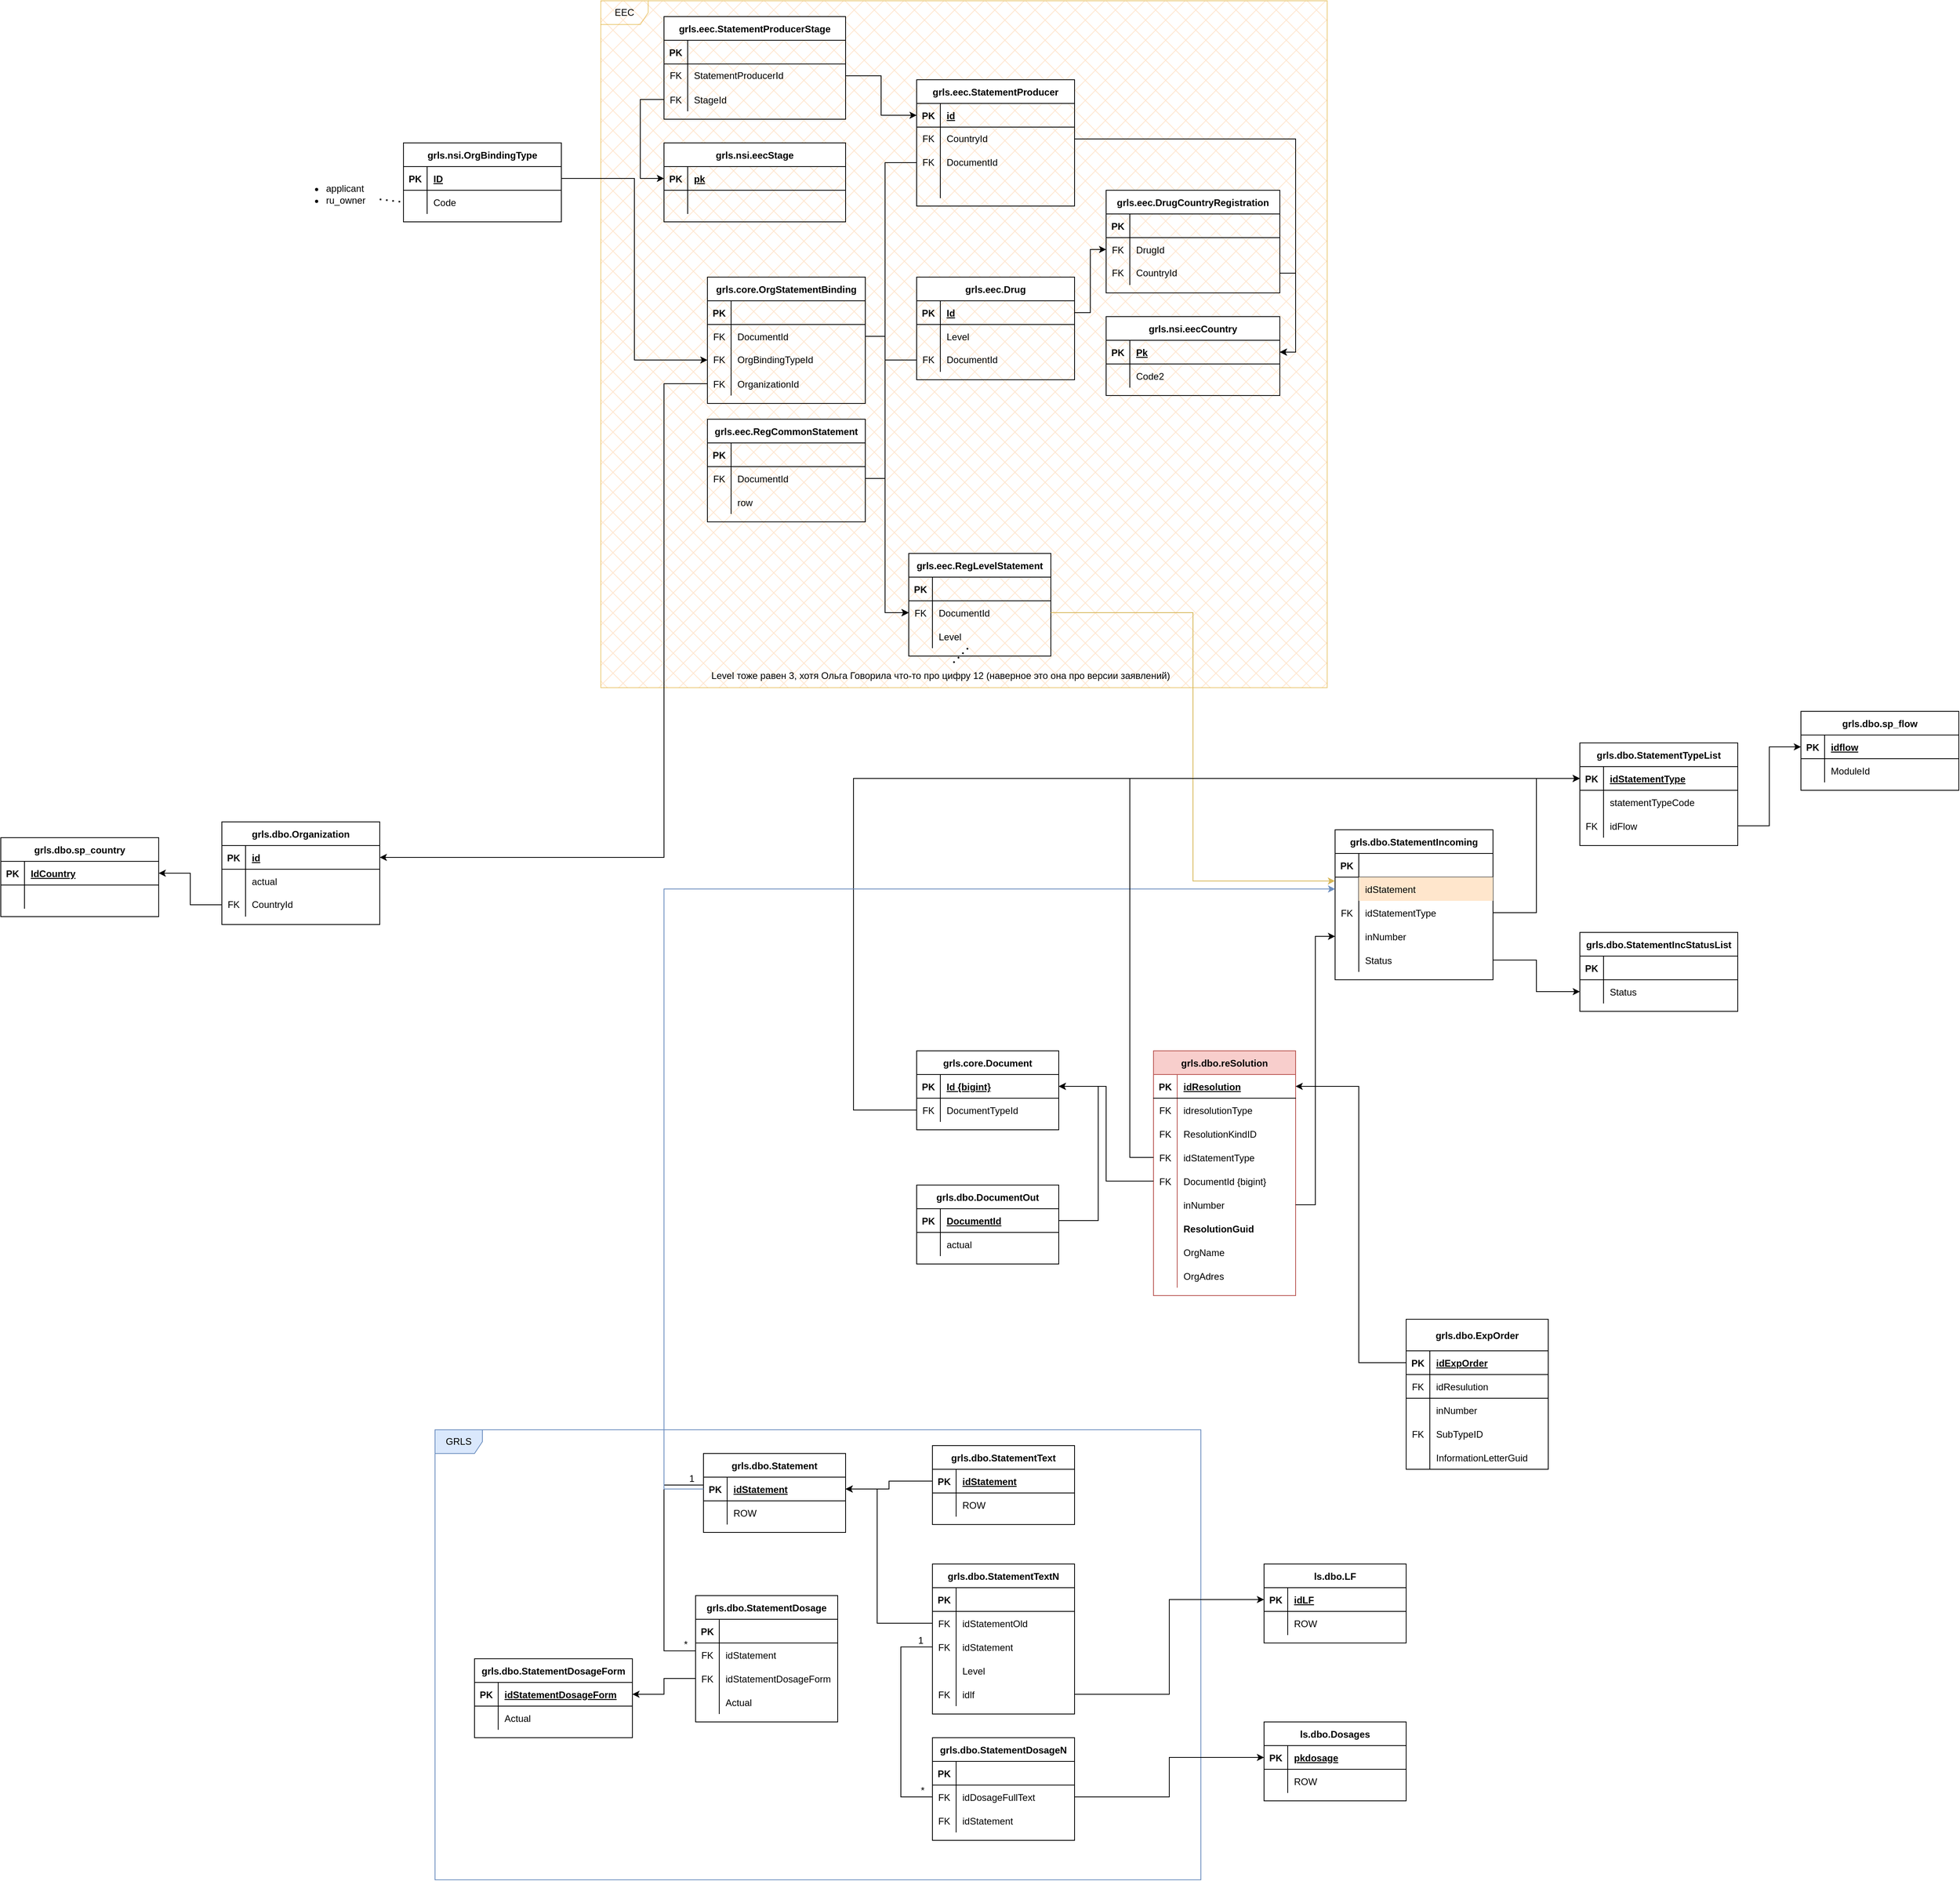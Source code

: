<mxfile version="20.5.1" type="github">
  <diagram id="fqF-8aLwEwoHDfmYO83Y" name="Страница 1">
    <mxGraphModel dx="3121" dy="2128" grid="1" gridSize="10" guides="1" tooltips="1" connect="1" arrows="1" fold="1" page="1" pageScale="1" pageWidth="827" pageHeight="1169" math="0" shadow="0">
      <root>
        <mxCell id="0" />
        <mxCell id="1" parent="0" />
        <mxCell id="jXxLxAo7_-cvNq_sS0AN-3" value="EEC" style="shape=umlFrame;whiteSpace=wrap;html=1;fillColor=#ffe6cc;strokeColor=#d79b00;fillStyle=cross-hatch;sketch=0;noLabel=0;portConstraintRotation=0;connectable=1;allowArrows=0;container=1;backgroundOutline=0;autosize=0;comic=0;fillOpacity=100;height=30;overflow=visible;direction=east;gradientColor=none;swimlaneFillColor=#FFCE9F;opacity=50;" vertex="1" parent="1">
          <mxGeometry x="-440" y="-700" width="920" height="870" as="geometry" />
        </mxCell>
        <mxCell id="jXxLxAo7_-cvNq_sS0AN-4" style="edgeStyle=orthogonalEdgeStyle;rounded=0;orthogonalLoop=1;jettySize=auto;html=1;exitX=0;exitY=0.5;exitDx=0;exitDy=0;entryX=0;entryY=0.5;entryDx=0;entryDy=0;" edge="1" parent="jXxLxAo7_-cvNq_sS0AN-3" source="jXxLxAo7_-cvNq_sS0AN-12" target="jXxLxAo7_-cvNq_sS0AN-16">
          <mxGeometry relative="1" as="geometry">
            <Array as="points">
              <mxPoint x="50" y="125" />
              <mxPoint x="50" y="225" />
            </Array>
          </mxGeometry>
        </mxCell>
        <mxCell id="jXxLxAo7_-cvNq_sS0AN-5" value="grls.eec.StatementProducerStage" style="shape=table;startSize=30;container=1;collapsible=1;childLayout=tableLayout;fixedRows=1;rowLines=0;fontStyle=1;align=center;resizeLast=1;" vertex="1" parent="jXxLxAo7_-cvNq_sS0AN-3">
          <mxGeometry x="80" y="20" width="230" height="130" as="geometry" />
        </mxCell>
        <mxCell id="jXxLxAo7_-cvNq_sS0AN-6" value="" style="shape=tableRow;horizontal=0;startSize=0;swimlaneHead=0;swimlaneBody=0;fillColor=none;collapsible=0;dropTarget=0;points=[[0,0.5],[1,0.5]];portConstraint=eastwest;top=0;left=0;right=0;bottom=1;" vertex="1" parent="jXxLxAo7_-cvNq_sS0AN-5">
          <mxGeometry y="30" width="230" height="30" as="geometry" />
        </mxCell>
        <mxCell id="jXxLxAo7_-cvNq_sS0AN-7" value="PK" style="shape=partialRectangle;connectable=0;fillColor=none;top=0;left=0;bottom=0;right=0;fontStyle=1;overflow=hidden;" vertex="1" parent="jXxLxAo7_-cvNq_sS0AN-6">
          <mxGeometry width="30" height="30" as="geometry">
            <mxRectangle width="30" height="30" as="alternateBounds" />
          </mxGeometry>
        </mxCell>
        <mxCell id="jXxLxAo7_-cvNq_sS0AN-8" value="" style="shape=partialRectangle;connectable=0;fillColor=none;top=0;left=0;bottom=0;right=0;align=left;spacingLeft=6;fontStyle=5;overflow=hidden;" vertex="1" parent="jXxLxAo7_-cvNq_sS0AN-6">
          <mxGeometry x="30" width="200" height="30" as="geometry">
            <mxRectangle width="200" height="30" as="alternateBounds" />
          </mxGeometry>
        </mxCell>
        <mxCell id="jXxLxAo7_-cvNq_sS0AN-9" value="" style="shape=tableRow;horizontal=0;startSize=0;swimlaneHead=0;swimlaneBody=0;fillColor=none;collapsible=0;dropTarget=0;points=[[0,0.5],[1,0.5]];portConstraint=eastwest;top=0;left=0;right=0;bottom=0;html=1;" vertex="1" parent="jXxLxAo7_-cvNq_sS0AN-5">
          <mxGeometry y="60" width="230" height="30" as="geometry" />
        </mxCell>
        <mxCell id="jXxLxAo7_-cvNq_sS0AN-10" value="FK" style="shape=partialRectangle;connectable=0;fillColor=none;top=0;left=0;bottom=0;right=0;fontStyle=0;overflow=hidden;html=1;" vertex="1" parent="jXxLxAo7_-cvNq_sS0AN-9">
          <mxGeometry width="30" height="30" as="geometry">
            <mxRectangle width="30" height="30" as="alternateBounds" />
          </mxGeometry>
        </mxCell>
        <mxCell id="jXxLxAo7_-cvNq_sS0AN-11" value="StatementProducerId" style="shape=partialRectangle;connectable=0;fillColor=none;top=0;left=0;bottom=0;right=0;align=left;spacingLeft=6;fontStyle=0;overflow=hidden;html=1;" vertex="1" parent="jXxLxAo7_-cvNq_sS0AN-9">
          <mxGeometry x="30" width="200" height="30" as="geometry">
            <mxRectangle width="200" height="30" as="alternateBounds" />
          </mxGeometry>
        </mxCell>
        <mxCell id="jXxLxAo7_-cvNq_sS0AN-12" value="" style="shape=tableRow;horizontal=0;startSize=0;swimlaneHead=0;swimlaneBody=0;fillColor=none;collapsible=0;dropTarget=0;points=[[0,0.5],[1,0.5]];portConstraint=eastwest;top=0;left=0;right=0;bottom=0;" vertex="1" parent="jXxLxAo7_-cvNq_sS0AN-5">
          <mxGeometry y="90" width="230" height="30" as="geometry" />
        </mxCell>
        <mxCell id="jXxLxAo7_-cvNq_sS0AN-13" value="FK" style="shape=partialRectangle;connectable=0;fillColor=none;top=0;left=0;bottom=0;right=0;editable=1;overflow=hidden;" vertex="1" parent="jXxLxAo7_-cvNq_sS0AN-12">
          <mxGeometry width="30" height="30" as="geometry">
            <mxRectangle width="30" height="30" as="alternateBounds" />
          </mxGeometry>
        </mxCell>
        <mxCell id="jXxLxAo7_-cvNq_sS0AN-14" value="StageId" style="shape=partialRectangle;connectable=0;fillColor=none;top=0;left=0;bottom=0;right=0;align=left;spacingLeft=6;overflow=hidden;" vertex="1" parent="jXxLxAo7_-cvNq_sS0AN-12">
          <mxGeometry x="30" width="200" height="30" as="geometry">
            <mxRectangle width="200" height="30" as="alternateBounds" />
          </mxGeometry>
        </mxCell>
        <mxCell id="jXxLxAo7_-cvNq_sS0AN-15" value="grls.nsi.eecStage" style="shape=table;startSize=30;container=1;collapsible=1;childLayout=tableLayout;fixedRows=1;rowLines=0;fontStyle=1;align=center;resizeLast=1;" vertex="1" parent="jXxLxAo7_-cvNq_sS0AN-3">
          <mxGeometry x="80" y="180" width="230" height="100" as="geometry" />
        </mxCell>
        <mxCell id="jXxLxAo7_-cvNq_sS0AN-16" value="" style="shape=tableRow;horizontal=0;startSize=0;swimlaneHead=0;swimlaneBody=0;fillColor=none;collapsible=0;dropTarget=0;points=[[0,0.5],[1,0.5]];portConstraint=eastwest;top=0;left=0;right=0;bottom=1;" vertex="1" parent="jXxLxAo7_-cvNq_sS0AN-15">
          <mxGeometry y="30" width="230" height="30" as="geometry" />
        </mxCell>
        <mxCell id="jXxLxAo7_-cvNq_sS0AN-17" value="PK" style="shape=partialRectangle;connectable=0;fillColor=none;top=0;left=0;bottom=0;right=0;fontStyle=1;overflow=hidden;" vertex="1" parent="jXxLxAo7_-cvNq_sS0AN-16">
          <mxGeometry width="30" height="30" as="geometry">
            <mxRectangle width="30" height="30" as="alternateBounds" />
          </mxGeometry>
        </mxCell>
        <mxCell id="jXxLxAo7_-cvNq_sS0AN-18" value="pk" style="shape=partialRectangle;connectable=0;fillColor=none;top=0;left=0;bottom=0;right=0;align=left;spacingLeft=6;fontStyle=5;overflow=hidden;" vertex="1" parent="jXxLxAo7_-cvNq_sS0AN-16">
          <mxGeometry x="30" width="200" height="30" as="geometry">
            <mxRectangle width="200" height="30" as="alternateBounds" />
          </mxGeometry>
        </mxCell>
        <mxCell id="jXxLxAo7_-cvNq_sS0AN-19" value="" style="shape=tableRow;horizontal=0;startSize=0;swimlaneHead=0;swimlaneBody=0;fillColor=none;collapsible=0;dropTarget=0;points=[[0,0.5],[1,0.5]];portConstraint=eastwest;top=0;left=0;right=0;bottom=0;html=1;" vertex="1" parent="jXxLxAo7_-cvNq_sS0AN-15">
          <mxGeometry y="60" width="230" height="30" as="geometry" />
        </mxCell>
        <mxCell id="jXxLxAo7_-cvNq_sS0AN-20" value="&amp;nbsp;" style="shape=partialRectangle;connectable=0;fillColor=none;top=0;left=0;bottom=0;right=0;fontStyle=0;overflow=hidden;html=1;" vertex="1" parent="jXxLxAo7_-cvNq_sS0AN-19">
          <mxGeometry width="30" height="30" as="geometry">
            <mxRectangle width="30" height="30" as="alternateBounds" />
          </mxGeometry>
        </mxCell>
        <mxCell id="jXxLxAo7_-cvNq_sS0AN-21" value="&amp;nbsp;" style="shape=partialRectangle;connectable=0;fillColor=none;top=0;left=0;bottom=0;right=0;align=left;spacingLeft=6;fontStyle=0;overflow=hidden;html=1;" vertex="1" parent="jXxLxAo7_-cvNq_sS0AN-19">
          <mxGeometry x="30" width="200" height="30" as="geometry">
            <mxRectangle width="200" height="30" as="alternateBounds" />
          </mxGeometry>
        </mxCell>
        <mxCell id="jXxLxAo7_-cvNq_sS0AN-22" value="GRLS" style="shape=umlFrame;whiteSpace=wrap;html=1;fillColor=#dae8fc;strokeColor=#6c8ebf;" vertex="1" parent="1">
          <mxGeometry x="-650" y="1110" width="970" height="570" as="geometry" />
        </mxCell>
        <mxCell id="jXxLxAo7_-cvNq_sS0AN-23" value="grls.dbo.reSolution" style="shape=table;startSize=30;container=1;collapsible=1;childLayout=tableLayout;fixedRows=1;rowLines=0;fontStyle=1;align=center;resizeLast=1;fillColor=#f8cecc;strokeColor=#b85450;" vertex="1" parent="1">
          <mxGeometry x="260" y="630" width="180" height="310" as="geometry" />
        </mxCell>
        <mxCell id="jXxLxAo7_-cvNq_sS0AN-331" value="" style="shape=tableRow;horizontal=0;startSize=0;swimlaneHead=0;swimlaneBody=0;fillColor=none;collapsible=0;dropTarget=0;points=[[0,0.5],[1,0.5]];portConstraint=eastwest;top=0;left=0;right=0;bottom=1;" vertex="1" parent="jXxLxAo7_-cvNq_sS0AN-23">
          <mxGeometry y="30" width="180" height="30" as="geometry" />
        </mxCell>
        <mxCell id="jXxLxAo7_-cvNq_sS0AN-332" value="PK" style="shape=partialRectangle;connectable=0;fillColor=none;top=0;left=0;bottom=0;right=0;fontStyle=1;overflow=hidden;" vertex="1" parent="jXxLxAo7_-cvNq_sS0AN-331">
          <mxGeometry width="30" height="30" as="geometry">
            <mxRectangle width="30" height="30" as="alternateBounds" />
          </mxGeometry>
        </mxCell>
        <mxCell id="jXxLxAo7_-cvNq_sS0AN-333" value="idResolution" style="shape=partialRectangle;connectable=0;fillColor=none;top=0;left=0;bottom=0;right=0;align=left;spacingLeft=6;fontStyle=5;overflow=hidden;" vertex="1" parent="jXxLxAo7_-cvNq_sS0AN-331">
          <mxGeometry x="30" width="150" height="30" as="geometry">
            <mxRectangle width="150" height="30" as="alternateBounds" />
          </mxGeometry>
        </mxCell>
        <mxCell id="jXxLxAo7_-cvNq_sS0AN-30" value="" style="shape=tableRow;horizontal=0;startSize=0;swimlaneHead=0;swimlaneBody=0;fillColor=none;collapsible=0;dropTarget=0;points=[[0,0.5],[1,0.5]];portConstraint=eastwest;top=0;left=0;right=0;bottom=0;" vertex="1" parent="jXxLxAo7_-cvNq_sS0AN-23">
          <mxGeometry y="60" width="180" height="30" as="geometry" />
        </mxCell>
        <mxCell id="jXxLxAo7_-cvNq_sS0AN-31" value="FK" style="shape=partialRectangle;connectable=0;fillColor=none;top=0;left=0;bottom=0;right=0;editable=1;overflow=hidden;" vertex="1" parent="jXxLxAo7_-cvNq_sS0AN-30">
          <mxGeometry width="30" height="30" as="geometry">
            <mxRectangle width="30" height="30" as="alternateBounds" />
          </mxGeometry>
        </mxCell>
        <mxCell id="jXxLxAo7_-cvNq_sS0AN-32" value="idresolutionType" style="shape=partialRectangle;connectable=0;fillColor=none;top=0;left=0;bottom=0;right=0;align=left;spacingLeft=6;overflow=hidden;" vertex="1" parent="jXxLxAo7_-cvNq_sS0AN-30">
          <mxGeometry x="30" width="150" height="30" as="geometry">
            <mxRectangle width="150" height="30" as="alternateBounds" />
          </mxGeometry>
        </mxCell>
        <mxCell id="jXxLxAo7_-cvNq_sS0AN-360" value="" style="shape=tableRow;horizontal=0;startSize=0;swimlaneHead=0;swimlaneBody=0;fillColor=none;collapsible=0;dropTarget=0;points=[[0,0.5],[1,0.5]];portConstraint=eastwest;top=0;left=0;right=0;bottom=0;" vertex="1" parent="jXxLxAo7_-cvNq_sS0AN-23">
          <mxGeometry y="90" width="180" height="30" as="geometry" />
        </mxCell>
        <mxCell id="jXxLxAo7_-cvNq_sS0AN-361" value="FK" style="shape=partialRectangle;connectable=0;fillColor=none;top=0;left=0;bottom=0;right=0;fontStyle=0;overflow=hidden;" vertex="1" parent="jXxLxAo7_-cvNq_sS0AN-360">
          <mxGeometry width="30" height="30" as="geometry">
            <mxRectangle width="30" height="30" as="alternateBounds" />
          </mxGeometry>
        </mxCell>
        <mxCell id="jXxLxAo7_-cvNq_sS0AN-362" value="ResolutionKindID" style="shape=partialRectangle;connectable=0;fillColor=none;top=0;left=0;bottom=0;right=0;align=left;spacingLeft=6;fontStyle=0;overflow=hidden;" vertex="1" parent="jXxLxAo7_-cvNq_sS0AN-360">
          <mxGeometry x="30" width="150" height="30" as="geometry">
            <mxRectangle width="150" height="30" as="alternateBounds" />
          </mxGeometry>
        </mxCell>
        <mxCell id="jXxLxAo7_-cvNq_sS0AN-363" value="" style="shape=tableRow;horizontal=0;startSize=0;swimlaneHead=0;swimlaneBody=0;fillColor=none;collapsible=0;dropTarget=0;points=[[0,0.5],[1,0.5]];portConstraint=eastwest;top=0;left=0;right=0;bottom=0;" vertex="1" parent="jXxLxAo7_-cvNq_sS0AN-23">
          <mxGeometry y="120" width="180" height="30" as="geometry" />
        </mxCell>
        <mxCell id="jXxLxAo7_-cvNq_sS0AN-364" value="FK" style="shape=partialRectangle;connectable=0;fillColor=none;top=0;left=0;bottom=0;right=0;fontStyle=0;overflow=hidden;" vertex="1" parent="jXxLxAo7_-cvNq_sS0AN-363">
          <mxGeometry width="30" height="30" as="geometry">
            <mxRectangle width="30" height="30" as="alternateBounds" />
          </mxGeometry>
        </mxCell>
        <mxCell id="jXxLxAo7_-cvNq_sS0AN-365" value="idStatementType" style="shape=partialRectangle;connectable=0;fillColor=none;top=0;left=0;bottom=0;right=0;align=left;spacingLeft=6;fontStyle=0;overflow=hidden;" vertex="1" parent="jXxLxAo7_-cvNq_sS0AN-363">
          <mxGeometry x="30" width="150" height="30" as="geometry">
            <mxRectangle width="150" height="30" as="alternateBounds" />
          </mxGeometry>
        </mxCell>
        <mxCell id="jXxLxAo7_-cvNq_sS0AN-350" value="" style="shape=tableRow;horizontal=0;startSize=0;swimlaneHead=0;swimlaneBody=0;fillColor=none;collapsible=0;dropTarget=0;points=[[0,0.5],[1,0.5]];portConstraint=eastwest;top=0;left=0;right=0;bottom=0;" vertex="1" parent="jXxLxAo7_-cvNq_sS0AN-23">
          <mxGeometry y="150" width="180" height="30" as="geometry" />
        </mxCell>
        <mxCell id="jXxLxAo7_-cvNq_sS0AN-351" value="FK" style="shape=partialRectangle;connectable=0;fillColor=none;top=0;left=0;bottom=0;right=0;fontStyle=0;overflow=hidden;" vertex="1" parent="jXxLxAo7_-cvNq_sS0AN-350">
          <mxGeometry width="30" height="30" as="geometry">
            <mxRectangle width="30" height="30" as="alternateBounds" />
          </mxGeometry>
        </mxCell>
        <mxCell id="jXxLxAo7_-cvNq_sS0AN-352" value="DocumentId {bigint}" style="shape=partialRectangle;connectable=0;fillColor=none;top=0;left=0;bottom=0;right=0;align=left;spacingLeft=6;fontStyle=0;overflow=hidden;" vertex="1" parent="jXxLxAo7_-cvNq_sS0AN-350">
          <mxGeometry x="30" width="150" height="30" as="geometry">
            <mxRectangle width="150" height="30" as="alternateBounds" />
          </mxGeometry>
        </mxCell>
        <mxCell id="jXxLxAo7_-cvNq_sS0AN-27" value="" style="shape=tableRow;horizontal=0;startSize=0;swimlaneHead=0;swimlaneBody=0;fillColor=none;collapsible=0;dropTarget=0;points=[[0,0.5],[1,0.5]];portConstraint=eastwest;top=0;left=0;right=0;bottom=0;" vertex="1" parent="jXxLxAo7_-cvNq_sS0AN-23">
          <mxGeometry y="180" width="180" height="30" as="geometry" />
        </mxCell>
        <mxCell id="jXxLxAo7_-cvNq_sS0AN-28" value="" style="shape=partialRectangle;connectable=0;fillColor=none;top=0;left=0;bottom=0;right=0;editable=1;overflow=hidden;" vertex="1" parent="jXxLxAo7_-cvNq_sS0AN-27">
          <mxGeometry width="30" height="30" as="geometry">
            <mxRectangle width="30" height="30" as="alternateBounds" />
          </mxGeometry>
        </mxCell>
        <mxCell id="jXxLxAo7_-cvNq_sS0AN-29" value="inNumber" style="shape=partialRectangle;connectable=0;fillColor=none;top=0;left=0;bottom=0;right=0;align=left;spacingLeft=6;overflow=hidden;" vertex="1" parent="jXxLxAo7_-cvNq_sS0AN-27">
          <mxGeometry x="30" width="150" height="30" as="geometry">
            <mxRectangle width="150" height="30" as="alternateBounds" />
          </mxGeometry>
        </mxCell>
        <mxCell id="jXxLxAo7_-cvNq_sS0AN-33" value="" style="shape=tableRow;horizontal=0;startSize=0;swimlaneHead=0;swimlaneBody=0;fillColor=none;collapsible=0;dropTarget=0;points=[[0,0.5],[1,0.5]];portConstraint=eastwest;top=0;left=0;right=0;bottom=0;" vertex="1" parent="jXxLxAo7_-cvNq_sS0AN-23">
          <mxGeometry y="210" width="180" height="30" as="geometry" />
        </mxCell>
        <mxCell id="jXxLxAo7_-cvNq_sS0AN-34" value="" style="shape=partialRectangle;connectable=0;fillColor=none;top=0;left=0;bottom=0;right=0;editable=1;overflow=hidden;" vertex="1" parent="jXxLxAo7_-cvNq_sS0AN-33">
          <mxGeometry width="30" height="30" as="geometry">
            <mxRectangle width="30" height="30" as="alternateBounds" />
          </mxGeometry>
        </mxCell>
        <mxCell id="jXxLxAo7_-cvNq_sS0AN-35" value="ResolutionGuid" style="shape=partialRectangle;connectable=0;fillColor=none;top=0;left=0;bottom=0;right=0;align=left;spacingLeft=6;overflow=hidden;fontStyle=1" vertex="1" parent="jXxLxAo7_-cvNq_sS0AN-33">
          <mxGeometry x="30" width="150" height="30" as="geometry">
            <mxRectangle width="150" height="30" as="alternateBounds" />
          </mxGeometry>
        </mxCell>
        <mxCell id="jXxLxAo7_-cvNq_sS0AN-354" value="" style="shape=tableRow;horizontal=0;startSize=0;swimlaneHead=0;swimlaneBody=0;fillColor=none;collapsible=0;dropTarget=0;points=[[0,0.5],[1,0.5]];portConstraint=eastwest;top=0;left=0;right=0;bottom=0;" vertex="1" parent="jXxLxAo7_-cvNq_sS0AN-23">
          <mxGeometry y="240" width="180" height="30" as="geometry" />
        </mxCell>
        <mxCell id="jXxLxAo7_-cvNq_sS0AN-355" value="" style="shape=partialRectangle;connectable=0;fillColor=none;top=0;left=0;bottom=0;right=0;editable=1;overflow=hidden;" vertex="1" parent="jXxLxAo7_-cvNq_sS0AN-354">
          <mxGeometry width="30" height="30" as="geometry">
            <mxRectangle width="30" height="30" as="alternateBounds" />
          </mxGeometry>
        </mxCell>
        <mxCell id="jXxLxAo7_-cvNq_sS0AN-356" value="OrgName" style="shape=partialRectangle;connectable=0;fillColor=none;top=0;left=0;bottom=0;right=0;align=left;spacingLeft=6;overflow=hidden;" vertex="1" parent="jXxLxAo7_-cvNq_sS0AN-354">
          <mxGeometry x="30" width="150" height="30" as="geometry">
            <mxRectangle width="150" height="30" as="alternateBounds" />
          </mxGeometry>
        </mxCell>
        <mxCell id="jXxLxAo7_-cvNq_sS0AN-357" value="" style="shape=tableRow;horizontal=0;startSize=0;swimlaneHead=0;swimlaneBody=0;fillColor=none;collapsible=0;dropTarget=0;points=[[0,0.5],[1,0.5]];portConstraint=eastwest;top=0;left=0;right=0;bottom=0;" vertex="1" parent="jXxLxAo7_-cvNq_sS0AN-23">
          <mxGeometry y="270" width="180" height="30" as="geometry" />
        </mxCell>
        <mxCell id="jXxLxAo7_-cvNq_sS0AN-358" value="" style="shape=partialRectangle;connectable=0;fillColor=none;top=0;left=0;bottom=0;right=0;editable=1;overflow=hidden;" vertex="1" parent="jXxLxAo7_-cvNq_sS0AN-357">
          <mxGeometry width="30" height="30" as="geometry">
            <mxRectangle width="30" height="30" as="alternateBounds" />
          </mxGeometry>
        </mxCell>
        <mxCell id="jXxLxAo7_-cvNq_sS0AN-359" value="OrgAdres" style="shape=partialRectangle;connectable=0;fillColor=none;top=0;left=0;bottom=0;right=0;align=left;spacingLeft=6;overflow=hidden;" vertex="1" parent="jXxLxAo7_-cvNq_sS0AN-357">
          <mxGeometry x="30" width="150" height="30" as="geometry">
            <mxRectangle width="150" height="30" as="alternateBounds" />
          </mxGeometry>
        </mxCell>
        <mxCell id="jXxLxAo7_-cvNq_sS0AN-36" value="grls.core.Document" style="shape=table;startSize=30;container=1;collapsible=1;childLayout=tableLayout;fixedRows=1;rowLines=0;fontStyle=1;align=center;resizeLast=1;" vertex="1" parent="1">
          <mxGeometry x="-40" y="630" width="180" height="100" as="geometry" />
        </mxCell>
        <mxCell id="jXxLxAo7_-cvNq_sS0AN-37" value="" style="shape=tableRow;horizontal=0;startSize=0;swimlaneHead=0;swimlaneBody=0;fillColor=none;collapsible=0;dropTarget=0;points=[[0,0.5],[1,0.5]];portConstraint=eastwest;top=0;left=0;right=0;bottom=1;" vertex="1" parent="jXxLxAo7_-cvNq_sS0AN-36">
          <mxGeometry y="30" width="180" height="30" as="geometry" />
        </mxCell>
        <mxCell id="jXxLxAo7_-cvNq_sS0AN-38" value="PK" style="shape=partialRectangle;connectable=0;fillColor=none;top=0;left=0;bottom=0;right=0;fontStyle=1;overflow=hidden;" vertex="1" parent="jXxLxAo7_-cvNq_sS0AN-37">
          <mxGeometry width="30" height="30" as="geometry">
            <mxRectangle width="30" height="30" as="alternateBounds" />
          </mxGeometry>
        </mxCell>
        <mxCell id="jXxLxAo7_-cvNq_sS0AN-39" value="Id {bigint}" style="shape=partialRectangle;connectable=0;fillColor=none;top=0;left=0;bottom=0;right=0;align=left;spacingLeft=6;fontStyle=5;overflow=hidden;" vertex="1" parent="jXxLxAo7_-cvNq_sS0AN-37">
          <mxGeometry x="30" width="150" height="30" as="geometry">
            <mxRectangle width="150" height="30" as="alternateBounds" />
          </mxGeometry>
        </mxCell>
        <mxCell id="jXxLxAo7_-cvNq_sS0AN-40" value="" style="shape=tableRow;horizontal=0;startSize=0;swimlaneHead=0;swimlaneBody=0;fillColor=none;collapsible=0;dropTarget=0;points=[[0,0.5],[1,0.5]];portConstraint=eastwest;top=0;left=0;right=0;bottom=0;" vertex="1" parent="jXxLxAo7_-cvNq_sS0AN-36">
          <mxGeometry y="60" width="180" height="30" as="geometry" />
        </mxCell>
        <mxCell id="jXxLxAo7_-cvNq_sS0AN-41" value="FK" style="shape=partialRectangle;connectable=0;fillColor=none;top=0;left=0;bottom=0;right=0;editable=1;overflow=hidden;" vertex="1" parent="jXxLxAo7_-cvNq_sS0AN-40">
          <mxGeometry width="30" height="30" as="geometry">
            <mxRectangle width="30" height="30" as="alternateBounds" />
          </mxGeometry>
        </mxCell>
        <mxCell id="jXxLxAo7_-cvNq_sS0AN-42" value="DocumentTypeId" style="shape=partialRectangle;connectable=0;fillColor=none;top=0;left=0;bottom=0;right=0;align=left;spacingLeft=6;overflow=hidden;" vertex="1" parent="jXxLxAo7_-cvNq_sS0AN-40">
          <mxGeometry x="30" width="150" height="30" as="geometry">
            <mxRectangle width="150" height="30" as="alternateBounds" />
          </mxGeometry>
        </mxCell>
        <mxCell id="jXxLxAo7_-cvNq_sS0AN-43" style="edgeStyle=orthogonalEdgeStyle;rounded=0;orthogonalLoop=1;jettySize=auto;html=1;exitX=0;exitY=0.5;exitDx=0;exitDy=0;" edge="1" parent="1" source="jXxLxAo7_-cvNq_sS0AN-350" target="jXxLxAo7_-cvNq_sS0AN-37">
          <mxGeometry relative="1" as="geometry" />
        </mxCell>
        <mxCell id="jXxLxAo7_-cvNq_sS0AN-63" value="grls.dbo.StatementIncoming" style="shape=table;startSize=30;container=1;collapsible=1;childLayout=tableLayout;fixedRows=1;rowLines=0;fontStyle=1;align=center;resizeLast=1;" vertex="1" parent="1">
          <mxGeometry x="490" y="350" width="200" height="190" as="geometry" />
        </mxCell>
        <mxCell id="jXxLxAo7_-cvNq_sS0AN-64" value="" style="shape=tableRow;horizontal=0;startSize=0;swimlaneHead=0;swimlaneBody=0;fillColor=none;collapsible=0;dropTarget=0;points=[[0,0.5],[1,0.5]];portConstraint=eastwest;top=0;left=0;right=0;bottom=1;" vertex="1" parent="jXxLxAo7_-cvNq_sS0AN-63">
          <mxGeometry y="30" width="200" height="30" as="geometry" />
        </mxCell>
        <mxCell id="jXxLxAo7_-cvNq_sS0AN-65" value="PK" style="shape=partialRectangle;connectable=0;fillColor=none;top=0;left=0;bottom=0;right=0;fontStyle=1;overflow=hidden;" vertex="1" parent="jXxLxAo7_-cvNq_sS0AN-64">
          <mxGeometry width="30" height="30" as="geometry">
            <mxRectangle width="30" height="30" as="alternateBounds" />
          </mxGeometry>
        </mxCell>
        <mxCell id="jXxLxAo7_-cvNq_sS0AN-66" value="" style="shape=partialRectangle;connectable=0;fillColor=none;top=0;left=0;bottom=0;right=0;align=left;spacingLeft=6;fontStyle=5;overflow=hidden;" vertex="1" parent="jXxLxAo7_-cvNq_sS0AN-64">
          <mxGeometry x="30" width="170" height="30" as="geometry">
            <mxRectangle width="170" height="30" as="alternateBounds" />
          </mxGeometry>
        </mxCell>
        <mxCell id="jXxLxAo7_-cvNq_sS0AN-67" value="" style="shape=tableRow;horizontal=0;startSize=0;swimlaneHead=0;swimlaneBody=0;fillColor=none;collapsible=0;dropTarget=0;points=[[0,0,0,0,-8],[0,0.5,0,0,0],[0,1,0,0,5],[1,0.5,0,0,0]];portConstraint=eastwest;top=0;left=0;right=0;bottom=0;" vertex="1" parent="jXxLxAo7_-cvNq_sS0AN-63">
          <mxGeometry y="60" width="200" height="30" as="geometry" />
        </mxCell>
        <mxCell id="jXxLxAo7_-cvNq_sS0AN-68" value="" style="shape=partialRectangle;connectable=0;fillColor=none;top=0;left=0;bottom=0;right=0;editable=1;overflow=hidden;" vertex="1" parent="jXxLxAo7_-cvNq_sS0AN-67">
          <mxGeometry width="30" height="30" as="geometry">
            <mxRectangle width="30" height="30" as="alternateBounds" />
          </mxGeometry>
        </mxCell>
        <mxCell id="jXxLxAo7_-cvNq_sS0AN-69" value="idStatement" style="shape=partialRectangle;connectable=0;fillColor=#ffe6cc;top=0;left=0;bottom=0;right=0;align=left;spacingLeft=6;overflow=hidden;strokeColor=#d79b00;" vertex="1" parent="jXxLxAo7_-cvNq_sS0AN-67">
          <mxGeometry x="30" width="170" height="30" as="geometry">
            <mxRectangle width="170" height="30" as="alternateBounds" />
          </mxGeometry>
        </mxCell>
        <mxCell id="jXxLxAo7_-cvNq_sS0AN-70" value="" style="shape=tableRow;horizontal=0;startSize=0;swimlaneHead=0;swimlaneBody=0;fillColor=none;collapsible=0;dropTarget=0;points=[[0,0.5],[1,0.5]];portConstraint=eastwest;top=0;left=0;right=0;bottom=0;" vertex="1" parent="jXxLxAo7_-cvNq_sS0AN-63">
          <mxGeometry y="90" width="200" height="30" as="geometry" />
        </mxCell>
        <mxCell id="jXxLxAo7_-cvNq_sS0AN-71" value="FK" style="shape=partialRectangle;connectable=0;fillColor=none;top=0;left=0;bottom=0;right=0;editable=1;overflow=hidden;" vertex="1" parent="jXxLxAo7_-cvNq_sS0AN-70">
          <mxGeometry width="30" height="30" as="geometry">
            <mxRectangle width="30" height="30" as="alternateBounds" />
          </mxGeometry>
        </mxCell>
        <mxCell id="jXxLxAo7_-cvNq_sS0AN-72" value="idStatementType" style="shape=partialRectangle;connectable=0;fillColor=none;top=0;left=0;bottom=0;right=0;align=left;spacingLeft=6;overflow=hidden;" vertex="1" parent="jXxLxAo7_-cvNq_sS0AN-70">
          <mxGeometry x="30" width="170" height="30" as="geometry">
            <mxRectangle width="170" height="30" as="alternateBounds" />
          </mxGeometry>
        </mxCell>
        <mxCell id="jXxLxAo7_-cvNq_sS0AN-73" value="" style="shape=tableRow;horizontal=0;startSize=0;swimlaneHead=0;swimlaneBody=0;fillColor=none;collapsible=0;dropTarget=0;points=[[0,0.5],[1,0.5]];portConstraint=eastwest;top=0;left=0;right=0;bottom=0;" vertex="1" parent="jXxLxAo7_-cvNq_sS0AN-63">
          <mxGeometry y="120" width="200" height="30" as="geometry" />
        </mxCell>
        <mxCell id="jXxLxAo7_-cvNq_sS0AN-74" value="" style="shape=partialRectangle;connectable=0;fillColor=none;top=0;left=0;bottom=0;right=0;editable=1;overflow=hidden;" vertex="1" parent="jXxLxAo7_-cvNq_sS0AN-73">
          <mxGeometry width="30" height="30" as="geometry">
            <mxRectangle width="30" height="30" as="alternateBounds" />
          </mxGeometry>
        </mxCell>
        <mxCell id="jXxLxAo7_-cvNq_sS0AN-75" value="inNumber" style="shape=partialRectangle;connectable=0;fillColor=none;top=0;left=0;bottom=0;right=0;align=left;spacingLeft=6;overflow=hidden;" vertex="1" parent="jXxLxAo7_-cvNq_sS0AN-73">
          <mxGeometry x="30" width="170" height="30" as="geometry">
            <mxRectangle width="170" height="30" as="alternateBounds" />
          </mxGeometry>
        </mxCell>
        <mxCell id="jXxLxAo7_-cvNq_sS0AN-76" value="" style="shape=tableRow;horizontal=0;startSize=0;swimlaneHead=0;swimlaneBody=0;fillColor=none;collapsible=0;dropTarget=0;points=[[0,0.5],[1,0.5]];portConstraint=eastwest;top=0;left=0;right=0;bottom=0;" vertex="1" parent="jXxLxAo7_-cvNq_sS0AN-63">
          <mxGeometry y="150" width="200" height="30" as="geometry" />
        </mxCell>
        <mxCell id="jXxLxAo7_-cvNq_sS0AN-77" value="" style="shape=partialRectangle;connectable=0;fillColor=none;top=0;left=0;bottom=0;right=0;fontStyle=0;overflow=hidden;" vertex="1" parent="jXxLxAo7_-cvNq_sS0AN-76">
          <mxGeometry width="30" height="30" as="geometry">
            <mxRectangle width="30" height="30" as="alternateBounds" />
          </mxGeometry>
        </mxCell>
        <mxCell id="jXxLxAo7_-cvNq_sS0AN-78" value="Status" style="shape=partialRectangle;connectable=0;fillColor=none;top=0;left=0;bottom=0;right=0;align=left;spacingLeft=6;fontStyle=0;overflow=hidden;" vertex="1" parent="jXxLxAo7_-cvNq_sS0AN-76">
          <mxGeometry x="30" width="170" height="30" as="geometry">
            <mxRectangle width="170" height="30" as="alternateBounds" />
          </mxGeometry>
        </mxCell>
        <mxCell id="jXxLxAo7_-cvNq_sS0AN-79" style="edgeStyle=orthogonalEdgeStyle;rounded=0;orthogonalLoop=1;jettySize=auto;html=1;" edge="1" parent="1" source="jXxLxAo7_-cvNq_sS0AN-27" target="jXxLxAo7_-cvNq_sS0AN-73">
          <mxGeometry relative="1" as="geometry" />
        </mxCell>
        <mxCell id="jXxLxAo7_-cvNq_sS0AN-80" value="grls.dbo.StatementIncStatusList" style="shape=table;startSize=30;container=1;collapsible=1;childLayout=tableLayout;fixedRows=1;rowLines=0;fontStyle=1;align=center;resizeLast=1;" vertex="1" parent="1">
          <mxGeometry x="800" y="480" width="200" height="100" as="geometry" />
        </mxCell>
        <mxCell id="jXxLxAo7_-cvNq_sS0AN-81" value="" style="shape=tableRow;horizontal=0;startSize=0;swimlaneHead=0;swimlaneBody=0;fillColor=none;collapsible=0;dropTarget=0;points=[[0,0.5],[1,0.5]];portConstraint=eastwest;top=0;left=0;right=0;bottom=1;" vertex="1" parent="jXxLxAo7_-cvNq_sS0AN-80">
          <mxGeometry y="30" width="200" height="30" as="geometry" />
        </mxCell>
        <mxCell id="jXxLxAo7_-cvNq_sS0AN-82" value="PK" style="shape=partialRectangle;connectable=0;fillColor=none;top=0;left=0;bottom=0;right=0;fontStyle=1;overflow=hidden;" vertex="1" parent="jXxLxAo7_-cvNq_sS0AN-81">
          <mxGeometry width="30" height="30" as="geometry">
            <mxRectangle width="30" height="30" as="alternateBounds" />
          </mxGeometry>
        </mxCell>
        <mxCell id="jXxLxAo7_-cvNq_sS0AN-83" value="" style="shape=partialRectangle;connectable=0;fillColor=none;top=0;left=0;bottom=0;right=0;align=left;spacingLeft=6;fontStyle=5;overflow=hidden;" vertex="1" parent="jXxLxAo7_-cvNq_sS0AN-81">
          <mxGeometry x="30" width="170" height="30" as="geometry">
            <mxRectangle width="170" height="30" as="alternateBounds" />
          </mxGeometry>
        </mxCell>
        <mxCell id="jXxLxAo7_-cvNq_sS0AN-84" value="" style="shape=tableRow;horizontal=0;startSize=0;swimlaneHead=0;swimlaneBody=0;fillColor=none;collapsible=0;dropTarget=0;points=[[0,0.5],[1,0.5]];portConstraint=eastwest;top=0;left=0;right=0;bottom=0;" vertex="1" parent="jXxLxAo7_-cvNq_sS0AN-80">
          <mxGeometry y="60" width="200" height="30" as="geometry" />
        </mxCell>
        <mxCell id="jXxLxAo7_-cvNq_sS0AN-85" value="" style="shape=partialRectangle;connectable=0;fillColor=none;top=0;left=0;bottom=0;right=0;fontStyle=0;overflow=hidden;" vertex="1" parent="jXxLxAo7_-cvNq_sS0AN-84">
          <mxGeometry width="30" height="30" as="geometry">
            <mxRectangle width="30" height="30" as="alternateBounds" />
          </mxGeometry>
        </mxCell>
        <mxCell id="jXxLxAo7_-cvNq_sS0AN-86" value="Status" style="shape=partialRectangle;connectable=0;fillColor=none;top=0;left=0;bottom=0;right=0;align=left;spacingLeft=6;fontStyle=0;overflow=hidden;" vertex="1" parent="jXxLxAo7_-cvNq_sS0AN-84">
          <mxGeometry x="30" width="170" height="30" as="geometry">
            <mxRectangle width="170" height="30" as="alternateBounds" />
          </mxGeometry>
        </mxCell>
        <mxCell id="jXxLxAo7_-cvNq_sS0AN-87" style="edgeStyle=orthogonalEdgeStyle;rounded=0;orthogonalLoop=1;jettySize=auto;html=1;" edge="1" parent="1" source="jXxLxAo7_-cvNq_sS0AN-76" target="jXxLxAo7_-cvNq_sS0AN-84">
          <mxGeometry relative="1" as="geometry" />
        </mxCell>
        <mxCell id="jXxLxAo7_-cvNq_sS0AN-88" value="grls.dbo.StatementTypeList" style="shape=table;startSize=30;container=1;collapsible=1;childLayout=tableLayout;fixedRows=1;rowLines=0;fontStyle=1;align=center;resizeLast=1;" vertex="1" parent="1">
          <mxGeometry x="800" y="240" width="200" height="130" as="geometry" />
        </mxCell>
        <mxCell id="jXxLxAo7_-cvNq_sS0AN-89" value="" style="shape=tableRow;horizontal=0;startSize=0;swimlaneHead=0;swimlaneBody=0;fillColor=none;collapsible=0;dropTarget=0;points=[[0,0.5],[1,0.5]];portConstraint=eastwest;top=0;left=0;right=0;bottom=1;" vertex="1" parent="jXxLxAo7_-cvNq_sS0AN-88">
          <mxGeometry y="30" width="200" height="30" as="geometry" />
        </mxCell>
        <mxCell id="jXxLxAo7_-cvNq_sS0AN-90" value="PK" style="shape=partialRectangle;connectable=0;fillColor=none;top=0;left=0;bottom=0;right=0;fontStyle=1;overflow=hidden;" vertex="1" parent="jXxLxAo7_-cvNq_sS0AN-89">
          <mxGeometry width="30" height="30" as="geometry">
            <mxRectangle width="30" height="30" as="alternateBounds" />
          </mxGeometry>
        </mxCell>
        <mxCell id="jXxLxAo7_-cvNq_sS0AN-91" value="idStatementType" style="shape=partialRectangle;connectable=0;fillColor=none;top=0;left=0;bottom=0;right=0;align=left;spacingLeft=6;fontStyle=5;overflow=hidden;" vertex="1" parent="jXxLxAo7_-cvNq_sS0AN-89">
          <mxGeometry x="30" width="170" height="30" as="geometry">
            <mxRectangle width="170" height="30" as="alternateBounds" />
          </mxGeometry>
        </mxCell>
        <mxCell id="jXxLxAo7_-cvNq_sS0AN-92" value="" style="shape=tableRow;horizontal=0;startSize=0;swimlaneHead=0;swimlaneBody=0;fillColor=none;collapsible=0;dropTarget=0;points=[[0,0.5],[1,0.5]];portConstraint=eastwest;top=0;left=0;right=0;bottom=0;" vertex="1" parent="jXxLxAo7_-cvNq_sS0AN-88">
          <mxGeometry y="60" width="200" height="30" as="geometry" />
        </mxCell>
        <mxCell id="jXxLxAo7_-cvNq_sS0AN-93" value="" style="shape=partialRectangle;connectable=0;fillColor=none;top=0;left=0;bottom=0;right=0;fontStyle=0;overflow=hidden;" vertex="1" parent="jXxLxAo7_-cvNq_sS0AN-92">
          <mxGeometry width="30" height="30" as="geometry">
            <mxRectangle width="30" height="30" as="alternateBounds" />
          </mxGeometry>
        </mxCell>
        <mxCell id="jXxLxAo7_-cvNq_sS0AN-94" value="statementTypeCode" style="shape=partialRectangle;connectable=0;fillColor=none;top=0;left=0;bottom=0;right=0;align=left;spacingLeft=6;fontStyle=0;overflow=hidden;" vertex="1" parent="jXxLxAo7_-cvNq_sS0AN-92">
          <mxGeometry x="30" width="170" height="30" as="geometry">
            <mxRectangle width="170" height="30" as="alternateBounds" />
          </mxGeometry>
        </mxCell>
        <mxCell id="jXxLxAo7_-cvNq_sS0AN-95" value="" style="shape=tableRow;horizontal=0;startSize=0;swimlaneHead=0;swimlaneBody=0;fillColor=none;collapsible=0;dropTarget=0;points=[[0,0.5],[1,0.5]];portConstraint=eastwest;top=0;left=0;right=0;bottom=0;" vertex="1" parent="jXxLxAo7_-cvNq_sS0AN-88">
          <mxGeometry y="90" width="200" height="30" as="geometry" />
        </mxCell>
        <mxCell id="jXxLxAo7_-cvNq_sS0AN-96" value="FK" style="shape=partialRectangle;connectable=0;fillColor=none;top=0;left=0;bottom=0;right=0;fontStyle=0;overflow=hidden;" vertex="1" parent="jXxLxAo7_-cvNq_sS0AN-95">
          <mxGeometry width="30" height="30" as="geometry">
            <mxRectangle width="30" height="30" as="alternateBounds" />
          </mxGeometry>
        </mxCell>
        <mxCell id="jXxLxAo7_-cvNq_sS0AN-97" value="idFlow" style="shape=partialRectangle;connectable=0;fillColor=none;top=0;left=0;bottom=0;right=0;align=left;spacingLeft=6;fontStyle=0;overflow=hidden;" vertex="1" parent="jXxLxAo7_-cvNq_sS0AN-95">
          <mxGeometry x="30" width="170" height="30" as="geometry">
            <mxRectangle width="170" height="30" as="alternateBounds" />
          </mxGeometry>
        </mxCell>
        <mxCell id="jXxLxAo7_-cvNq_sS0AN-98" style="edgeStyle=orthogonalEdgeStyle;rounded=0;orthogonalLoop=1;jettySize=auto;html=1;" edge="1" parent="1" source="jXxLxAo7_-cvNq_sS0AN-70" target="jXxLxAo7_-cvNq_sS0AN-89">
          <mxGeometry relative="1" as="geometry" />
        </mxCell>
        <mxCell id="jXxLxAo7_-cvNq_sS0AN-99" style="edgeStyle=orthogonalEdgeStyle;rounded=0;orthogonalLoop=1;jettySize=auto;html=1;entryX=0;entryY=0.5;entryDx=0;entryDy=0;" edge="1" parent="1" source="jXxLxAo7_-cvNq_sS0AN-40" target="jXxLxAo7_-cvNq_sS0AN-89">
          <mxGeometry relative="1" as="geometry">
            <Array as="points">
              <mxPoint x="-120" y="705" />
              <mxPoint x="-120" y="285" />
            </Array>
          </mxGeometry>
        </mxCell>
        <mxCell id="jXxLxAo7_-cvNq_sS0AN-100" value="grls.dbo.sp_flow" style="shape=table;startSize=30;container=1;collapsible=1;childLayout=tableLayout;fixedRows=1;rowLines=0;fontStyle=1;align=center;resizeLast=1;" vertex="1" parent="1">
          <mxGeometry x="1080" y="200" width="200" height="100" as="geometry" />
        </mxCell>
        <mxCell id="jXxLxAo7_-cvNq_sS0AN-101" value="" style="shape=tableRow;horizontal=0;startSize=0;swimlaneHead=0;swimlaneBody=0;fillColor=none;collapsible=0;dropTarget=0;points=[[0,0.5],[1,0.5]];portConstraint=eastwest;top=0;left=0;right=0;bottom=1;" vertex="1" parent="jXxLxAo7_-cvNq_sS0AN-100">
          <mxGeometry y="30" width="200" height="30" as="geometry" />
        </mxCell>
        <mxCell id="jXxLxAo7_-cvNq_sS0AN-102" value="PK" style="shape=partialRectangle;connectable=0;fillColor=none;top=0;left=0;bottom=0;right=0;fontStyle=1;overflow=hidden;" vertex="1" parent="jXxLxAo7_-cvNq_sS0AN-101">
          <mxGeometry width="30" height="30" as="geometry">
            <mxRectangle width="30" height="30" as="alternateBounds" />
          </mxGeometry>
        </mxCell>
        <mxCell id="jXxLxAo7_-cvNq_sS0AN-103" value="idflow" style="shape=partialRectangle;connectable=0;fillColor=none;top=0;left=0;bottom=0;right=0;align=left;spacingLeft=6;fontStyle=5;overflow=hidden;" vertex="1" parent="jXxLxAo7_-cvNq_sS0AN-101">
          <mxGeometry x="30" width="170" height="30" as="geometry">
            <mxRectangle width="170" height="30" as="alternateBounds" />
          </mxGeometry>
        </mxCell>
        <mxCell id="jXxLxAo7_-cvNq_sS0AN-104" value="" style="shape=tableRow;horizontal=0;startSize=0;swimlaneHead=0;swimlaneBody=0;fillColor=none;collapsible=0;dropTarget=0;points=[[0,0.5],[1,0.5]];portConstraint=eastwest;top=0;left=0;right=0;bottom=0;" vertex="1" parent="jXxLxAo7_-cvNq_sS0AN-100">
          <mxGeometry y="60" width="200" height="30" as="geometry" />
        </mxCell>
        <mxCell id="jXxLxAo7_-cvNq_sS0AN-105" value="" style="shape=partialRectangle;connectable=0;fillColor=none;top=0;left=0;bottom=0;right=0;fontStyle=0;overflow=hidden;" vertex="1" parent="jXxLxAo7_-cvNq_sS0AN-104">
          <mxGeometry width="30" height="30" as="geometry">
            <mxRectangle width="30" height="30" as="alternateBounds" />
          </mxGeometry>
        </mxCell>
        <mxCell id="jXxLxAo7_-cvNq_sS0AN-106" value="ModuleId" style="shape=partialRectangle;connectable=0;fillColor=none;top=0;left=0;bottom=0;right=0;align=left;spacingLeft=6;fontStyle=0;overflow=hidden;" vertex="1" parent="jXxLxAo7_-cvNq_sS0AN-104">
          <mxGeometry x="30" width="170" height="30" as="geometry">
            <mxRectangle width="170" height="30" as="alternateBounds" />
          </mxGeometry>
        </mxCell>
        <mxCell id="jXxLxAo7_-cvNq_sS0AN-107" style="edgeStyle=orthogonalEdgeStyle;rounded=0;orthogonalLoop=1;jettySize=auto;html=1;" edge="1" parent="1" source="jXxLxAo7_-cvNq_sS0AN-95" target="jXxLxAo7_-cvNq_sS0AN-101">
          <mxGeometry relative="1" as="geometry" />
        </mxCell>
        <mxCell id="jXxLxAo7_-cvNq_sS0AN-124" value="grls.dbo.DocumentOut" style="shape=table;startSize=30;container=1;collapsible=1;childLayout=tableLayout;fixedRows=1;rowLines=0;fontStyle=1;align=center;resizeLast=1;" vertex="1" parent="1">
          <mxGeometry x="-40" y="800" width="180" height="100" as="geometry" />
        </mxCell>
        <mxCell id="jXxLxAo7_-cvNq_sS0AN-125" value="" style="shape=tableRow;horizontal=0;startSize=0;swimlaneHead=0;swimlaneBody=0;fillColor=none;collapsible=0;dropTarget=0;points=[[0,0.5],[1,0.5]];portConstraint=eastwest;top=0;left=0;right=0;bottom=1;" vertex="1" parent="jXxLxAo7_-cvNq_sS0AN-124">
          <mxGeometry y="30" width="180" height="30" as="geometry" />
        </mxCell>
        <mxCell id="jXxLxAo7_-cvNq_sS0AN-126" value="PK" style="shape=partialRectangle;connectable=0;fillColor=none;top=0;left=0;bottom=0;right=0;fontStyle=1;overflow=hidden;" vertex="1" parent="jXxLxAo7_-cvNq_sS0AN-125">
          <mxGeometry width="30" height="30" as="geometry">
            <mxRectangle width="30" height="30" as="alternateBounds" />
          </mxGeometry>
        </mxCell>
        <mxCell id="jXxLxAo7_-cvNq_sS0AN-127" value="DocumentId" style="shape=partialRectangle;connectable=0;fillColor=none;top=0;left=0;bottom=0;right=0;align=left;spacingLeft=6;fontStyle=5;overflow=hidden;" vertex="1" parent="jXxLxAo7_-cvNq_sS0AN-125">
          <mxGeometry x="30" width="150" height="30" as="geometry">
            <mxRectangle width="150" height="30" as="alternateBounds" />
          </mxGeometry>
        </mxCell>
        <mxCell id="jXxLxAo7_-cvNq_sS0AN-128" value="" style="shape=tableRow;horizontal=0;startSize=0;swimlaneHead=0;swimlaneBody=0;fillColor=none;collapsible=0;dropTarget=0;points=[[0,0.5],[1,0.5]];portConstraint=eastwest;top=0;left=0;right=0;bottom=0;" vertex="1" parent="jXxLxAo7_-cvNq_sS0AN-124">
          <mxGeometry y="60" width="180" height="30" as="geometry" />
        </mxCell>
        <mxCell id="jXxLxAo7_-cvNq_sS0AN-129" value="" style="shape=partialRectangle;connectable=0;fillColor=none;top=0;left=0;bottom=0;right=0;editable=1;overflow=hidden;" vertex="1" parent="jXxLxAo7_-cvNq_sS0AN-128">
          <mxGeometry width="30" height="30" as="geometry">
            <mxRectangle width="30" height="30" as="alternateBounds" />
          </mxGeometry>
        </mxCell>
        <mxCell id="jXxLxAo7_-cvNq_sS0AN-130" value="actual" style="shape=partialRectangle;connectable=0;fillColor=none;top=0;left=0;bottom=0;right=0;align=left;spacingLeft=6;overflow=hidden;" vertex="1" parent="jXxLxAo7_-cvNq_sS0AN-128">
          <mxGeometry x="30" width="150" height="30" as="geometry">
            <mxRectangle width="150" height="30" as="alternateBounds" />
          </mxGeometry>
        </mxCell>
        <mxCell id="jXxLxAo7_-cvNq_sS0AN-131" style="edgeStyle=orthogonalEdgeStyle;rounded=0;orthogonalLoop=1;jettySize=auto;html=1;exitX=1;exitY=0.5;exitDx=0;exitDy=0;" edge="1" parent="1" source="jXxLxAo7_-cvNq_sS0AN-125" target="jXxLxAo7_-cvNq_sS0AN-37">
          <mxGeometry relative="1" as="geometry">
            <Array as="points">
              <mxPoint x="190" y="845" />
              <mxPoint x="190" y="675" />
            </Array>
          </mxGeometry>
        </mxCell>
        <mxCell id="jXxLxAo7_-cvNq_sS0AN-132" value="grls.dbo.Statement" style="shape=table;startSize=30;container=1;collapsible=1;childLayout=tableLayout;fixedRows=1;rowLines=0;fontStyle=1;align=center;resizeLast=1;" vertex="1" parent="1">
          <mxGeometry x="-310" y="1140" width="180" height="100" as="geometry" />
        </mxCell>
        <mxCell id="jXxLxAo7_-cvNq_sS0AN-133" value="" style="shape=tableRow;horizontal=0;startSize=0;swimlaneHead=0;swimlaneBody=0;fillColor=none;collapsible=0;dropTarget=0;points=[[0,0.5],[1,0.5]];portConstraint=eastwest;top=0;left=0;right=0;bottom=1;" vertex="1" parent="jXxLxAo7_-cvNq_sS0AN-132">
          <mxGeometry y="30" width="180" height="30" as="geometry" />
        </mxCell>
        <mxCell id="jXxLxAo7_-cvNq_sS0AN-134" value="PK" style="shape=partialRectangle;connectable=0;fillColor=none;top=0;left=0;bottom=0;right=0;fontStyle=1;overflow=hidden;" vertex="1" parent="jXxLxAo7_-cvNq_sS0AN-133">
          <mxGeometry width="30" height="30" as="geometry">
            <mxRectangle width="30" height="30" as="alternateBounds" />
          </mxGeometry>
        </mxCell>
        <mxCell id="jXxLxAo7_-cvNq_sS0AN-135" value="idStatement" style="shape=partialRectangle;connectable=0;fillColor=none;top=0;left=0;bottom=0;right=0;align=left;spacingLeft=6;fontStyle=5;overflow=hidden;" vertex="1" parent="jXxLxAo7_-cvNq_sS0AN-133">
          <mxGeometry x="30" width="150" height="30" as="geometry">
            <mxRectangle width="150" height="30" as="alternateBounds" />
          </mxGeometry>
        </mxCell>
        <mxCell id="jXxLxAo7_-cvNq_sS0AN-136" value="" style="shape=tableRow;horizontal=0;startSize=0;swimlaneHead=0;swimlaneBody=0;fillColor=none;collapsible=0;dropTarget=0;points=[[0,0.5],[1,0.5]];portConstraint=eastwest;top=0;left=0;right=0;bottom=0;" vertex="1" parent="jXxLxAo7_-cvNq_sS0AN-132">
          <mxGeometry y="60" width="180" height="30" as="geometry" />
        </mxCell>
        <mxCell id="jXxLxAo7_-cvNq_sS0AN-137" value="" style="shape=partialRectangle;connectable=0;fillColor=none;top=0;left=0;bottom=0;right=0;editable=1;overflow=hidden;" vertex="1" parent="jXxLxAo7_-cvNq_sS0AN-136">
          <mxGeometry width="30" height="30" as="geometry">
            <mxRectangle width="30" height="30" as="alternateBounds" />
          </mxGeometry>
        </mxCell>
        <mxCell id="jXxLxAo7_-cvNq_sS0AN-138" value="ROW" style="shape=partialRectangle;connectable=0;fillColor=none;top=0;left=0;bottom=0;right=0;align=left;spacingLeft=6;overflow=hidden;" vertex="1" parent="jXxLxAo7_-cvNq_sS0AN-136">
          <mxGeometry x="30" width="150" height="30" as="geometry">
            <mxRectangle width="150" height="30" as="alternateBounds" />
          </mxGeometry>
        </mxCell>
        <mxCell id="jXxLxAo7_-cvNq_sS0AN-139" value="grls.dbo.StatementText" style="shape=table;startSize=30;container=1;collapsible=1;childLayout=tableLayout;fixedRows=1;rowLines=0;fontStyle=1;align=center;resizeLast=1;" vertex="1" parent="1">
          <mxGeometry x="-20" y="1130" width="180" height="100" as="geometry" />
        </mxCell>
        <mxCell id="jXxLxAo7_-cvNq_sS0AN-140" value="" style="shape=tableRow;horizontal=0;startSize=0;swimlaneHead=0;swimlaneBody=0;fillColor=none;collapsible=0;dropTarget=0;points=[[0,0.5],[1,0.5]];portConstraint=eastwest;top=0;left=0;right=0;bottom=1;" vertex="1" parent="jXxLxAo7_-cvNq_sS0AN-139">
          <mxGeometry y="30" width="180" height="30" as="geometry" />
        </mxCell>
        <mxCell id="jXxLxAo7_-cvNq_sS0AN-141" value="PK" style="shape=partialRectangle;connectable=0;fillColor=none;top=0;left=0;bottom=0;right=0;fontStyle=1;overflow=hidden;" vertex="1" parent="jXxLxAo7_-cvNq_sS0AN-140">
          <mxGeometry width="30" height="30" as="geometry">
            <mxRectangle width="30" height="30" as="alternateBounds" />
          </mxGeometry>
        </mxCell>
        <mxCell id="jXxLxAo7_-cvNq_sS0AN-142" value="idStatement" style="shape=partialRectangle;connectable=0;fillColor=none;top=0;left=0;bottom=0;right=0;align=left;spacingLeft=6;fontStyle=5;overflow=hidden;" vertex="1" parent="jXxLxAo7_-cvNq_sS0AN-140">
          <mxGeometry x="30" width="150" height="30" as="geometry">
            <mxRectangle width="150" height="30" as="alternateBounds" />
          </mxGeometry>
        </mxCell>
        <mxCell id="jXxLxAo7_-cvNq_sS0AN-143" value="" style="shape=tableRow;horizontal=0;startSize=0;swimlaneHead=0;swimlaneBody=0;fillColor=none;collapsible=0;dropTarget=0;points=[[0,0.5],[1,0.5]];portConstraint=eastwest;top=0;left=0;right=0;bottom=0;" vertex="1" parent="jXxLxAo7_-cvNq_sS0AN-139">
          <mxGeometry y="60" width="180" height="30" as="geometry" />
        </mxCell>
        <mxCell id="jXxLxAo7_-cvNq_sS0AN-144" value="" style="shape=partialRectangle;connectable=0;fillColor=none;top=0;left=0;bottom=0;right=0;editable=1;overflow=hidden;" vertex="1" parent="jXxLxAo7_-cvNq_sS0AN-143">
          <mxGeometry width="30" height="30" as="geometry">
            <mxRectangle width="30" height="30" as="alternateBounds" />
          </mxGeometry>
        </mxCell>
        <mxCell id="jXxLxAo7_-cvNq_sS0AN-145" value="ROW" style="shape=partialRectangle;connectable=0;fillColor=none;top=0;left=0;bottom=0;right=0;align=left;spacingLeft=6;overflow=hidden;" vertex="1" parent="jXxLxAo7_-cvNq_sS0AN-143">
          <mxGeometry x="30" width="150" height="30" as="geometry">
            <mxRectangle width="150" height="30" as="alternateBounds" />
          </mxGeometry>
        </mxCell>
        <mxCell id="jXxLxAo7_-cvNq_sS0AN-146" style="edgeStyle=orthogonalEdgeStyle;rounded=0;orthogonalLoop=1;jettySize=auto;html=1;entryX=1;entryY=0.5;entryDx=0;entryDy=0;" edge="1" parent="1" source="jXxLxAo7_-cvNq_sS0AN-140" target="jXxLxAo7_-cvNq_sS0AN-133">
          <mxGeometry relative="1" as="geometry" />
        </mxCell>
        <mxCell id="jXxLxAo7_-cvNq_sS0AN-147" value="grls.dbo.StatementTextN" style="shape=table;startSize=30;container=1;collapsible=1;childLayout=tableLayout;fixedRows=1;rowLines=0;fontStyle=1;align=center;resizeLast=1;" vertex="1" parent="1">
          <mxGeometry x="-20" y="1280" width="180" height="190" as="geometry" />
        </mxCell>
        <mxCell id="jXxLxAo7_-cvNq_sS0AN-148" value="" style="shape=tableRow;horizontal=0;startSize=0;swimlaneHead=0;swimlaneBody=0;fillColor=none;collapsible=0;dropTarget=0;points=[[0,0.5],[1,0.5]];portConstraint=eastwest;top=0;left=0;right=0;bottom=1;" vertex="1" parent="jXxLxAo7_-cvNq_sS0AN-147">
          <mxGeometry y="30" width="180" height="30" as="geometry" />
        </mxCell>
        <mxCell id="jXxLxAo7_-cvNq_sS0AN-149" value="PK" style="shape=partialRectangle;connectable=0;fillColor=none;top=0;left=0;bottom=0;right=0;fontStyle=1;overflow=hidden;" vertex="1" parent="jXxLxAo7_-cvNq_sS0AN-148">
          <mxGeometry width="30" height="30" as="geometry">
            <mxRectangle width="30" height="30" as="alternateBounds" />
          </mxGeometry>
        </mxCell>
        <mxCell id="jXxLxAo7_-cvNq_sS0AN-150" value="" style="shape=partialRectangle;connectable=0;fillColor=none;top=0;left=0;bottom=0;right=0;align=left;spacingLeft=6;fontStyle=5;overflow=hidden;" vertex="1" parent="jXxLxAo7_-cvNq_sS0AN-148">
          <mxGeometry x="30" width="150" height="30" as="geometry">
            <mxRectangle width="150" height="30" as="alternateBounds" />
          </mxGeometry>
        </mxCell>
        <mxCell id="jXxLxAo7_-cvNq_sS0AN-151" value="" style="shape=tableRow;horizontal=0;startSize=0;swimlaneHead=0;swimlaneBody=0;fillColor=none;collapsible=0;dropTarget=0;points=[[0,0.5],[1,0.5]];portConstraint=eastwest;top=0;left=0;right=0;bottom=0;" vertex="1" parent="jXxLxAo7_-cvNq_sS0AN-147">
          <mxGeometry y="60" width="180" height="30" as="geometry" />
        </mxCell>
        <mxCell id="jXxLxAo7_-cvNq_sS0AN-152" value="FK" style="shape=partialRectangle;connectable=0;fillColor=none;top=0;left=0;bottom=0;right=0;editable=1;overflow=hidden;" vertex="1" parent="jXxLxAo7_-cvNq_sS0AN-151">
          <mxGeometry width="30" height="30" as="geometry">
            <mxRectangle width="30" height="30" as="alternateBounds" />
          </mxGeometry>
        </mxCell>
        <mxCell id="jXxLxAo7_-cvNq_sS0AN-153" value="idStatementOld" style="shape=partialRectangle;connectable=0;fillColor=none;top=0;left=0;bottom=0;right=0;align=left;spacingLeft=6;overflow=hidden;" vertex="1" parent="jXxLxAo7_-cvNq_sS0AN-151">
          <mxGeometry x="30" width="150" height="30" as="geometry">
            <mxRectangle width="150" height="30" as="alternateBounds" />
          </mxGeometry>
        </mxCell>
        <mxCell id="jXxLxAo7_-cvNq_sS0AN-154" value="" style="shape=tableRow;horizontal=0;startSize=0;swimlaneHead=0;swimlaneBody=0;fillColor=none;collapsible=0;dropTarget=0;points=[[0,0.5],[1,0.5]];portConstraint=eastwest;top=0;left=0;right=0;bottom=0;" vertex="1" parent="jXxLxAo7_-cvNq_sS0AN-147">
          <mxGeometry y="90" width="180" height="30" as="geometry" />
        </mxCell>
        <mxCell id="jXxLxAo7_-cvNq_sS0AN-155" value="FK" style="shape=partialRectangle;connectable=0;fillColor=none;top=0;left=0;bottom=0;right=0;fontStyle=0;overflow=hidden;" vertex="1" parent="jXxLxAo7_-cvNq_sS0AN-154">
          <mxGeometry width="30" height="30" as="geometry">
            <mxRectangle width="30" height="30" as="alternateBounds" />
          </mxGeometry>
        </mxCell>
        <mxCell id="jXxLxAo7_-cvNq_sS0AN-156" value="idStatement" style="shape=partialRectangle;connectable=0;fillColor=none;top=0;left=0;bottom=0;right=0;align=left;spacingLeft=6;fontStyle=0;overflow=hidden;" vertex="1" parent="jXxLxAo7_-cvNq_sS0AN-154">
          <mxGeometry x="30" width="150" height="30" as="geometry">
            <mxRectangle width="150" height="30" as="alternateBounds" />
          </mxGeometry>
        </mxCell>
        <mxCell id="jXxLxAo7_-cvNq_sS0AN-157" value="" style="shape=tableRow;horizontal=0;startSize=0;swimlaneHead=0;swimlaneBody=0;fillColor=none;collapsible=0;dropTarget=0;points=[[0,0.5],[1,0.5]];portConstraint=eastwest;top=0;left=0;right=0;bottom=0;" vertex="1" parent="jXxLxAo7_-cvNq_sS0AN-147">
          <mxGeometry y="120" width="180" height="30" as="geometry" />
        </mxCell>
        <mxCell id="jXxLxAo7_-cvNq_sS0AN-158" value="" style="shape=partialRectangle;connectable=0;fillColor=none;top=0;left=0;bottom=0;right=0;editable=1;overflow=hidden;" vertex="1" parent="jXxLxAo7_-cvNq_sS0AN-157">
          <mxGeometry width="30" height="30" as="geometry">
            <mxRectangle width="30" height="30" as="alternateBounds" />
          </mxGeometry>
        </mxCell>
        <mxCell id="jXxLxAo7_-cvNq_sS0AN-159" value="Level" style="shape=partialRectangle;connectable=0;fillColor=none;top=0;left=0;bottom=0;right=0;align=left;spacingLeft=6;overflow=hidden;" vertex="1" parent="jXxLxAo7_-cvNq_sS0AN-157">
          <mxGeometry x="30" width="150" height="30" as="geometry">
            <mxRectangle width="150" height="30" as="alternateBounds" />
          </mxGeometry>
        </mxCell>
        <mxCell id="jXxLxAo7_-cvNq_sS0AN-160" value="" style="shape=tableRow;horizontal=0;startSize=0;swimlaneHead=0;swimlaneBody=0;fillColor=none;collapsible=0;dropTarget=0;points=[[0,0.5],[1,0.5]];portConstraint=eastwest;top=0;left=0;right=0;bottom=0;" vertex="1" parent="jXxLxAo7_-cvNq_sS0AN-147">
          <mxGeometry y="150" width="180" height="30" as="geometry" />
        </mxCell>
        <mxCell id="jXxLxAo7_-cvNq_sS0AN-161" value="FK" style="shape=partialRectangle;connectable=0;fillColor=none;top=0;left=0;bottom=0;right=0;fontStyle=0;overflow=hidden;" vertex="1" parent="jXxLxAo7_-cvNq_sS0AN-160">
          <mxGeometry width="30" height="30" as="geometry">
            <mxRectangle width="30" height="30" as="alternateBounds" />
          </mxGeometry>
        </mxCell>
        <mxCell id="jXxLxAo7_-cvNq_sS0AN-162" value="idlf" style="shape=partialRectangle;connectable=0;fillColor=none;top=0;left=0;bottom=0;right=0;align=left;spacingLeft=6;fontStyle=0;overflow=hidden;" vertex="1" parent="jXxLxAo7_-cvNq_sS0AN-160">
          <mxGeometry x="30" width="150" height="30" as="geometry">
            <mxRectangle width="150" height="30" as="alternateBounds" />
          </mxGeometry>
        </mxCell>
        <mxCell id="jXxLxAo7_-cvNq_sS0AN-163" style="edgeStyle=orthogonalEdgeStyle;rounded=0;orthogonalLoop=1;jettySize=auto;html=1;entryX=1;entryY=0.5;entryDx=0;entryDy=0;" edge="1" parent="1" source="jXxLxAo7_-cvNq_sS0AN-151" target="jXxLxAo7_-cvNq_sS0AN-133">
          <mxGeometry relative="1" as="geometry">
            <Array as="points">
              <mxPoint x="-90" y="1355" />
              <mxPoint x="-90" y="1185" />
            </Array>
          </mxGeometry>
        </mxCell>
        <mxCell id="jXxLxAo7_-cvNq_sS0AN-164" value="ls.dbo.LF" style="shape=table;startSize=30;container=1;collapsible=1;childLayout=tableLayout;fixedRows=1;rowLines=0;fontStyle=1;align=center;resizeLast=1;" vertex="1" parent="1">
          <mxGeometry x="400" y="1280" width="180" height="100" as="geometry" />
        </mxCell>
        <mxCell id="jXxLxAo7_-cvNq_sS0AN-165" value="" style="shape=tableRow;horizontal=0;startSize=0;swimlaneHead=0;swimlaneBody=0;fillColor=none;collapsible=0;dropTarget=0;points=[[0,0.5],[1,0.5]];portConstraint=eastwest;top=0;left=0;right=0;bottom=1;" vertex="1" parent="jXxLxAo7_-cvNq_sS0AN-164">
          <mxGeometry y="30" width="180" height="30" as="geometry" />
        </mxCell>
        <mxCell id="jXxLxAo7_-cvNq_sS0AN-166" value="PK" style="shape=partialRectangle;connectable=0;fillColor=none;top=0;left=0;bottom=0;right=0;fontStyle=1;overflow=hidden;" vertex="1" parent="jXxLxAo7_-cvNq_sS0AN-165">
          <mxGeometry width="30" height="30" as="geometry">
            <mxRectangle width="30" height="30" as="alternateBounds" />
          </mxGeometry>
        </mxCell>
        <mxCell id="jXxLxAo7_-cvNq_sS0AN-167" value="idLF" style="shape=partialRectangle;connectable=0;fillColor=none;top=0;left=0;bottom=0;right=0;align=left;spacingLeft=6;fontStyle=5;overflow=hidden;" vertex="1" parent="jXxLxAo7_-cvNq_sS0AN-165">
          <mxGeometry x="30" width="150" height="30" as="geometry">
            <mxRectangle width="150" height="30" as="alternateBounds" />
          </mxGeometry>
        </mxCell>
        <mxCell id="jXxLxAo7_-cvNq_sS0AN-168" value="" style="shape=tableRow;horizontal=0;startSize=0;swimlaneHead=0;swimlaneBody=0;fillColor=none;collapsible=0;dropTarget=0;points=[[0,0.5],[1,0.5]];portConstraint=eastwest;top=0;left=0;right=0;bottom=0;" vertex="1" parent="jXxLxAo7_-cvNq_sS0AN-164">
          <mxGeometry y="60" width="180" height="30" as="geometry" />
        </mxCell>
        <mxCell id="jXxLxAo7_-cvNq_sS0AN-169" value="" style="shape=partialRectangle;connectable=0;fillColor=none;top=0;left=0;bottom=0;right=0;editable=1;overflow=hidden;" vertex="1" parent="jXxLxAo7_-cvNq_sS0AN-168">
          <mxGeometry width="30" height="30" as="geometry">
            <mxRectangle width="30" height="30" as="alternateBounds" />
          </mxGeometry>
        </mxCell>
        <mxCell id="jXxLxAo7_-cvNq_sS0AN-170" value="ROW" style="shape=partialRectangle;connectable=0;fillColor=none;top=0;left=0;bottom=0;right=0;align=left;spacingLeft=6;overflow=hidden;" vertex="1" parent="jXxLxAo7_-cvNq_sS0AN-168">
          <mxGeometry x="30" width="150" height="30" as="geometry">
            <mxRectangle width="150" height="30" as="alternateBounds" />
          </mxGeometry>
        </mxCell>
        <mxCell id="jXxLxAo7_-cvNq_sS0AN-171" style="edgeStyle=orthogonalEdgeStyle;rounded=0;orthogonalLoop=1;jettySize=auto;html=1;entryX=0;entryY=0.5;entryDx=0;entryDy=0;" edge="1" parent="1" source="jXxLxAo7_-cvNq_sS0AN-160" target="jXxLxAo7_-cvNq_sS0AN-165">
          <mxGeometry relative="1" as="geometry" />
        </mxCell>
        <mxCell id="jXxLxAo7_-cvNq_sS0AN-172" value="grls.dbo.StatementDosageN" style="shape=table;startSize=30;container=1;collapsible=1;childLayout=tableLayout;fixedRows=1;rowLines=0;fontStyle=1;align=center;resizeLast=1;" vertex="1" parent="1">
          <mxGeometry x="-20" y="1500" width="180" height="130" as="geometry" />
        </mxCell>
        <mxCell id="jXxLxAo7_-cvNq_sS0AN-173" value="" style="shape=tableRow;horizontal=0;startSize=0;swimlaneHead=0;swimlaneBody=0;fillColor=none;collapsible=0;dropTarget=0;points=[[0,0.5],[1,0.5]];portConstraint=eastwest;top=0;left=0;right=0;bottom=1;" vertex="1" parent="jXxLxAo7_-cvNq_sS0AN-172">
          <mxGeometry y="30" width="180" height="30" as="geometry" />
        </mxCell>
        <mxCell id="jXxLxAo7_-cvNq_sS0AN-174" value="PK" style="shape=partialRectangle;connectable=0;fillColor=none;top=0;left=0;bottom=0;right=0;fontStyle=1;overflow=hidden;" vertex="1" parent="jXxLxAo7_-cvNq_sS0AN-173">
          <mxGeometry width="30" height="30" as="geometry">
            <mxRectangle width="30" height="30" as="alternateBounds" />
          </mxGeometry>
        </mxCell>
        <mxCell id="jXxLxAo7_-cvNq_sS0AN-175" value="" style="shape=partialRectangle;connectable=0;fillColor=none;top=0;left=0;bottom=0;right=0;align=left;spacingLeft=6;fontStyle=5;overflow=hidden;" vertex="1" parent="jXxLxAo7_-cvNq_sS0AN-173">
          <mxGeometry x="30" width="150" height="30" as="geometry">
            <mxRectangle width="150" height="30" as="alternateBounds" />
          </mxGeometry>
        </mxCell>
        <mxCell id="jXxLxAo7_-cvNq_sS0AN-176" value="" style="shape=tableRow;horizontal=0;startSize=0;swimlaneHead=0;swimlaneBody=0;fillColor=none;collapsible=0;dropTarget=0;points=[[0,0.5],[1,0.5]];portConstraint=eastwest;top=0;left=0;right=0;bottom=0;" vertex="1" parent="jXxLxAo7_-cvNq_sS0AN-172">
          <mxGeometry y="60" width="180" height="30" as="geometry" />
        </mxCell>
        <mxCell id="jXxLxAo7_-cvNq_sS0AN-177" value="FK" style="shape=partialRectangle;connectable=0;fillColor=none;top=0;left=0;bottom=0;right=0;editable=1;overflow=hidden;" vertex="1" parent="jXxLxAo7_-cvNq_sS0AN-176">
          <mxGeometry width="30" height="30" as="geometry">
            <mxRectangle width="30" height="30" as="alternateBounds" />
          </mxGeometry>
        </mxCell>
        <mxCell id="jXxLxAo7_-cvNq_sS0AN-178" value="idDosageFullText" style="shape=partialRectangle;connectable=0;fillColor=none;top=0;left=0;bottom=0;right=0;align=left;spacingLeft=6;overflow=hidden;" vertex="1" parent="jXxLxAo7_-cvNq_sS0AN-176">
          <mxGeometry x="30" width="150" height="30" as="geometry">
            <mxRectangle width="150" height="30" as="alternateBounds" />
          </mxGeometry>
        </mxCell>
        <mxCell id="jXxLxAo7_-cvNq_sS0AN-179" value="" style="shape=tableRow;horizontal=0;startSize=0;swimlaneHead=0;swimlaneBody=0;fillColor=none;collapsible=0;dropTarget=0;points=[[0,0.5],[1,0.5]];portConstraint=eastwest;top=0;left=0;right=0;bottom=0;" vertex="1" parent="jXxLxAo7_-cvNq_sS0AN-172">
          <mxGeometry y="90" width="180" height="30" as="geometry" />
        </mxCell>
        <mxCell id="jXxLxAo7_-cvNq_sS0AN-180" value="FK" style="shape=partialRectangle;connectable=0;fillColor=none;top=0;left=0;bottom=0;right=0;fontStyle=0;overflow=hidden;" vertex="1" parent="jXxLxAo7_-cvNq_sS0AN-179">
          <mxGeometry width="30" height="30" as="geometry">
            <mxRectangle width="30" height="30" as="alternateBounds" />
          </mxGeometry>
        </mxCell>
        <mxCell id="jXxLxAo7_-cvNq_sS0AN-181" value="idStatement" style="shape=partialRectangle;connectable=0;fillColor=none;top=0;left=0;bottom=0;right=0;align=left;spacingLeft=6;fontStyle=0;overflow=hidden;" vertex="1" parent="jXxLxAo7_-cvNq_sS0AN-179">
          <mxGeometry x="30" width="150" height="30" as="geometry">
            <mxRectangle width="150" height="30" as="alternateBounds" />
          </mxGeometry>
        </mxCell>
        <mxCell id="jXxLxAo7_-cvNq_sS0AN-182" value="ls.dbo.Dosages" style="shape=table;startSize=30;container=1;collapsible=1;childLayout=tableLayout;fixedRows=1;rowLines=0;fontStyle=1;align=center;resizeLast=1;" vertex="1" parent="1">
          <mxGeometry x="400" y="1480" width="180" height="100" as="geometry" />
        </mxCell>
        <mxCell id="jXxLxAo7_-cvNq_sS0AN-183" value="" style="shape=tableRow;horizontal=0;startSize=0;swimlaneHead=0;swimlaneBody=0;fillColor=none;collapsible=0;dropTarget=0;points=[[0,0.5],[1,0.5]];portConstraint=eastwest;top=0;left=0;right=0;bottom=1;" vertex="1" parent="jXxLxAo7_-cvNq_sS0AN-182">
          <mxGeometry y="30" width="180" height="30" as="geometry" />
        </mxCell>
        <mxCell id="jXxLxAo7_-cvNq_sS0AN-184" value="PK" style="shape=partialRectangle;connectable=0;fillColor=none;top=0;left=0;bottom=0;right=0;fontStyle=1;overflow=hidden;" vertex="1" parent="jXxLxAo7_-cvNq_sS0AN-183">
          <mxGeometry width="30" height="30" as="geometry">
            <mxRectangle width="30" height="30" as="alternateBounds" />
          </mxGeometry>
        </mxCell>
        <mxCell id="jXxLxAo7_-cvNq_sS0AN-185" value="pkdosage" style="shape=partialRectangle;connectable=0;fillColor=none;top=0;left=0;bottom=0;right=0;align=left;spacingLeft=6;fontStyle=5;overflow=hidden;" vertex="1" parent="jXxLxAo7_-cvNq_sS0AN-183">
          <mxGeometry x="30" width="150" height="30" as="geometry">
            <mxRectangle width="150" height="30" as="alternateBounds" />
          </mxGeometry>
        </mxCell>
        <mxCell id="jXxLxAo7_-cvNq_sS0AN-186" value="" style="shape=tableRow;horizontal=0;startSize=0;swimlaneHead=0;swimlaneBody=0;fillColor=none;collapsible=0;dropTarget=0;points=[[0,0.5],[1,0.5]];portConstraint=eastwest;top=0;left=0;right=0;bottom=0;" vertex="1" parent="jXxLxAo7_-cvNq_sS0AN-182">
          <mxGeometry y="60" width="180" height="30" as="geometry" />
        </mxCell>
        <mxCell id="jXxLxAo7_-cvNq_sS0AN-187" value="" style="shape=partialRectangle;connectable=0;fillColor=none;top=0;left=0;bottom=0;right=0;editable=1;overflow=hidden;" vertex="1" parent="jXxLxAo7_-cvNq_sS0AN-186">
          <mxGeometry width="30" height="30" as="geometry">
            <mxRectangle width="30" height="30" as="alternateBounds" />
          </mxGeometry>
        </mxCell>
        <mxCell id="jXxLxAo7_-cvNq_sS0AN-188" value="ROW" style="shape=partialRectangle;connectable=0;fillColor=none;top=0;left=0;bottom=0;right=0;align=left;spacingLeft=6;overflow=hidden;" vertex="1" parent="jXxLxAo7_-cvNq_sS0AN-186">
          <mxGeometry x="30" width="150" height="30" as="geometry">
            <mxRectangle width="150" height="30" as="alternateBounds" />
          </mxGeometry>
        </mxCell>
        <mxCell id="jXxLxAo7_-cvNq_sS0AN-189" style="edgeStyle=orthogonalEdgeStyle;rounded=0;orthogonalLoop=1;jettySize=auto;html=1;" edge="1" parent="1" source="jXxLxAo7_-cvNq_sS0AN-176" target="jXxLxAo7_-cvNq_sS0AN-183">
          <mxGeometry relative="1" as="geometry" />
        </mxCell>
        <mxCell id="jXxLxAo7_-cvNq_sS0AN-190" value="" style="endArrow=none;html=1;rounded=0;exitX=0;exitY=0.5;exitDx=0;exitDy=0;entryX=0;entryY=0.5;entryDx=0;entryDy=0;edgeStyle=orthogonalEdgeStyle;" edge="1" parent="1" source="jXxLxAo7_-cvNq_sS0AN-154" target="jXxLxAo7_-cvNq_sS0AN-176">
          <mxGeometry relative="1" as="geometry">
            <mxPoint x="-280" y="1529.47" as="sourcePoint" />
            <mxPoint x="-120" y="1529.47" as="targetPoint" />
            <Array as="points">
              <mxPoint x="-60" y="1385" />
              <mxPoint x="-60" y="1575" />
            </Array>
          </mxGeometry>
        </mxCell>
        <mxCell id="jXxLxAo7_-cvNq_sS0AN-191" value="1" style="resizable=0;html=1;align=left;verticalAlign=bottom;" connectable="0" vertex="1" parent="jXxLxAo7_-cvNq_sS0AN-190">
          <mxGeometry x="-1" relative="1" as="geometry">
            <mxPoint x="-20" as="offset" />
          </mxGeometry>
        </mxCell>
        <mxCell id="jXxLxAo7_-cvNq_sS0AN-192" value="*" style="resizable=0;html=1;align=right;verticalAlign=bottom;" connectable="0" vertex="1" parent="jXxLxAo7_-cvNq_sS0AN-190">
          <mxGeometry x="1" relative="1" as="geometry">
            <mxPoint x="-10" as="offset" />
          </mxGeometry>
        </mxCell>
        <mxCell id="jXxLxAo7_-cvNq_sS0AN-193" value="grls.dbo.StatementDosage" style="shape=table;startSize=30;container=1;collapsible=1;childLayout=tableLayout;fixedRows=1;rowLines=0;fontStyle=1;align=center;resizeLast=1;" vertex="1" parent="1">
          <mxGeometry x="-320" y="1320" width="180" height="160" as="geometry" />
        </mxCell>
        <mxCell id="jXxLxAo7_-cvNq_sS0AN-194" value="" style="shape=tableRow;horizontal=0;startSize=0;swimlaneHead=0;swimlaneBody=0;fillColor=none;collapsible=0;dropTarget=0;points=[[0,0.5],[1,0.5]];portConstraint=eastwest;top=0;left=0;right=0;bottom=1;" vertex="1" parent="jXxLxAo7_-cvNq_sS0AN-193">
          <mxGeometry y="30" width="180" height="30" as="geometry" />
        </mxCell>
        <mxCell id="jXxLxAo7_-cvNq_sS0AN-195" value="PK" style="shape=partialRectangle;connectable=0;fillColor=none;top=0;left=0;bottom=0;right=0;fontStyle=1;overflow=hidden;" vertex="1" parent="jXxLxAo7_-cvNq_sS0AN-194">
          <mxGeometry width="30" height="30" as="geometry">
            <mxRectangle width="30" height="30" as="alternateBounds" />
          </mxGeometry>
        </mxCell>
        <mxCell id="jXxLxAo7_-cvNq_sS0AN-196" value="" style="shape=partialRectangle;connectable=0;fillColor=none;top=0;left=0;bottom=0;right=0;align=left;spacingLeft=6;fontStyle=5;overflow=hidden;" vertex="1" parent="jXxLxAo7_-cvNq_sS0AN-194">
          <mxGeometry x="30" width="150" height="30" as="geometry">
            <mxRectangle width="150" height="30" as="alternateBounds" />
          </mxGeometry>
        </mxCell>
        <mxCell id="jXxLxAo7_-cvNq_sS0AN-197" value="" style="shape=tableRow;horizontal=0;startSize=0;swimlaneHead=0;swimlaneBody=0;fillColor=none;collapsible=0;dropTarget=0;points=[[0,0.5],[1,0.5]];portConstraint=eastwest;top=0;left=0;right=0;bottom=0;" vertex="1" parent="jXxLxAo7_-cvNq_sS0AN-193">
          <mxGeometry y="60" width="180" height="30" as="geometry" />
        </mxCell>
        <mxCell id="jXxLxAo7_-cvNq_sS0AN-198" value="FK" style="shape=partialRectangle;connectable=0;fillColor=none;top=0;left=0;bottom=0;right=0;fontStyle=0;overflow=hidden;" vertex="1" parent="jXxLxAo7_-cvNq_sS0AN-197">
          <mxGeometry width="30" height="30" as="geometry">
            <mxRectangle width="30" height="30" as="alternateBounds" />
          </mxGeometry>
        </mxCell>
        <mxCell id="jXxLxAo7_-cvNq_sS0AN-199" value="idStatement" style="shape=partialRectangle;connectable=0;fillColor=none;top=0;left=0;bottom=0;right=0;align=left;spacingLeft=6;fontStyle=0;overflow=hidden;" vertex="1" parent="jXxLxAo7_-cvNq_sS0AN-197">
          <mxGeometry x="30" width="150" height="30" as="geometry">
            <mxRectangle width="150" height="30" as="alternateBounds" />
          </mxGeometry>
        </mxCell>
        <mxCell id="jXxLxAo7_-cvNq_sS0AN-200" value="" style="shape=tableRow;horizontal=0;startSize=0;swimlaneHead=0;swimlaneBody=0;fillColor=none;collapsible=0;dropTarget=0;points=[[0,0.5],[1,0.5]];portConstraint=eastwest;top=0;left=0;right=0;bottom=0;" vertex="1" parent="jXxLxAo7_-cvNq_sS0AN-193">
          <mxGeometry y="90" width="180" height="30" as="geometry" />
        </mxCell>
        <mxCell id="jXxLxAo7_-cvNq_sS0AN-201" value="FK" style="shape=partialRectangle;connectable=0;fillColor=none;top=0;left=0;bottom=0;right=0;editable=1;overflow=hidden;" vertex="1" parent="jXxLxAo7_-cvNq_sS0AN-200">
          <mxGeometry width="30" height="30" as="geometry">
            <mxRectangle width="30" height="30" as="alternateBounds" />
          </mxGeometry>
        </mxCell>
        <mxCell id="jXxLxAo7_-cvNq_sS0AN-202" value="idStatementDosageForm" style="shape=partialRectangle;connectable=0;fillColor=none;top=0;left=0;bottom=0;right=0;align=left;spacingLeft=6;overflow=hidden;" vertex="1" parent="jXxLxAo7_-cvNq_sS0AN-200">
          <mxGeometry x="30" width="150" height="30" as="geometry">
            <mxRectangle width="150" height="30" as="alternateBounds" />
          </mxGeometry>
        </mxCell>
        <mxCell id="jXxLxAo7_-cvNq_sS0AN-203" value="" style="shape=tableRow;horizontal=0;startSize=0;swimlaneHead=0;swimlaneBody=0;fillColor=none;collapsible=0;dropTarget=0;points=[[0,0.5],[1,0.5]];portConstraint=eastwest;top=0;left=0;right=0;bottom=0;" vertex="1" parent="jXxLxAo7_-cvNq_sS0AN-193">
          <mxGeometry y="120" width="180" height="30" as="geometry" />
        </mxCell>
        <mxCell id="jXxLxAo7_-cvNq_sS0AN-204" value="" style="shape=partialRectangle;connectable=0;fillColor=none;top=0;left=0;bottom=0;right=0;fontStyle=0;overflow=hidden;" vertex="1" parent="jXxLxAo7_-cvNq_sS0AN-203">
          <mxGeometry width="30" height="30" as="geometry">
            <mxRectangle width="30" height="30" as="alternateBounds" />
          </mxGeometry>
        </mxCell>
        <mxCell id="jXxLxAo7_-cvNq_sS0AN-205" value="Actual" style="shape=partialRectangle;connectable=0;fillColor=none;top=0;left=0;bottom=0;right=0;align=left;spacingLeft=6;fontStyle=0;overflow=hidden;" vertex="1" parent="jXxLxAo7_-cvNq_sS0AN-203">
          <mxGeometry x="30" width="150" height="30" as="geometry">
            <mxRectangle width="150" height="30" as="alternateBounds" />
          </mxGeometry>
        </mxCell>
        <mxCell id="jXxLxAo7_-cvNq_sS0AN-206" value="grls.dbo.StatementDosageForm" style="shape=table;startSize=30;container=1;collapsible=1;childLayout=tableLayout;fixedRows=1;rowLines=0;fontStyle=1;align=center;resizeLast=1;" vertex="1" parent="1">
          <mxGeometry x="-600" y="1400" width="200" height="100" as="geometry" />
        </mxCell>
        <mxCell id="jXxLxAo7_-cvNq_sS0AN-207" value="" style="shape=tableRow;horizontal=0;startSize=0;swimlaneHead=0;swimlaneBody=0;fillColor=none;collapsible=0;dropTarget=0;points=[[0,0.5],[1,0.5]];portConstraint=eastwest;top=0;left=0;right=0;bottom=1;" vertex="1" parent="jXxLxAo7_-cvNq_sS0AN-206">
          <mxGeometry y="30" width="200" height="30" as="geometry" />
        </mxCell>
        <mxCell id="jXxLxAo7_-cvNq_sS0AN-208" value="PK" style="shape=partialRectangle;connectable=0;fillColor=none;top=0;left=0;bottom=0;right=0;fontStyle=1;overflow=hidden;" vertex="1" parent="jXxLxAo7_-cvNq_sS0AN-207">
          <mxGeometry width="30" height="30" as="geometry">
            <mxRectangle width="30" height="30" as="alternateBounds" />
          </mxGeometry>
        </mxCell>
        <mxCell id="jXxLxAo7_-cvNq_sS0AN-209" value="idStatementDosageForm" style="shape=partialRectangle;connectable=0;fillColor=none;top=0;left=0;bottom=0;right=0;align=left;spacingLeft=6;fontStyle=5;overflow=hidden;" vertex="1" parent="jXxLxAo7_-cvNq_sS0AN-207">
          <mxGeometry x="30" width="170" height="30" as="geometry">
            <mxRectangle width="170" height="30" as="alternateBounds" />
          </mxGeometry>
        </mxCell>
        <mxCell id="jXxLxAo7_-cvNq_sS0AN-210" value="" style="shape=tableRow;horizontal=0;startSize=0;swimlaneHead=0;swimlaneBody=0;fillColor=none;collapsible=0;dropTarget=0;points=[[0,0.5],[1,0.5]];portConstraint=eastwest;top=0;left=0;right=0;bottom=0;" vertex="1" parent="jXxLxAo7_-cvNq_sS0AN-206">
          <mxGeometry y="60" width="200" height="30" as="geometry" />
        </mxCell>
        <mxCell id="jXxLxAo7_-cvNq_sS0AN-211" value="" style="shape=partialRectangle;connectable=0;fillColor=none;top=0;left=0;bottom=0;right=0;fontStyle=0;overflow=hidden;" vertex="1" parent="jXxLxAo7_-cvNq_sS0AN-210">
          <mxGeometry width="30" height="30" as="geometry">
            <mxRectangle width="30" height="30" as="alternateBounds" />
          </mxGeometry>
        </mxCell>
        <mxCell id="jXxLxAo7_-cvNq_sS0AN-212" value="Actual" style="shape=partialRectangle;connectable=0;fillColor=none;top=0;left=0;bottom=0;right=0;align=left;spacingLeft=6;fontStyle=0;overflow=hidden;" vertex="1" parent="jXxLxAo7_-cvNq_sS0AN-210">
          <mxGeometry x="30" width="170" height="30" as="geometry">
            <mxRectangle width="170" height="30" as="alternateBounds" />
          </mxGeometry>
        </mxCell>
        <mxCell id="jXxLxAo7_-cvNq_sS0AN-213" style="edgeStyle=orthogonalEdgeStyle;rounded=0;orthogonalLoop=1;jettySize=auto;html=1;" edge="1" parent="1" source="jXxLxAo7_-cvNq_sS0AN-200" target="jXxLxAo7_-cvNq_sS0AN-207">
          <mxGeometry relative="1" as="geometry" />
        </mxCell>
        <mxCell id="jXxLxAo7_-cvNq_sS0AN-214" value="" style="endArrow=none;html=1;rounded=0;edgeStyle=orthogonalEdgeStyle;" edge="1" parent="1" source="jXxLxAo7_-cvNq_sS0AN-133" target="jXxLxAo7_-cvNq_sS0AN-197">
          <mxGeometry relative="1" as="geometry">
            <mxPoint x="-380" y="1180" as="sourcePoint" />
            <mxPoint x="-380" y="1370" as="targetPoint" />
            <Array as="points">
              <mxPoint x="-360" y="1180" />
              <mxPoint x="-360" y="1390" />
            </Array>
          </mxGeometry>
        </mxCell>
        <mxCell id="jXxLxAo7_-cvNq_sS0AN-215" value="1" style="resizable=0;html=1;align=left;verticalAlign=bottom;" connectable="0" vertex="1" parent="jXxLxAo7_-cvNq_sS0AN-214">
          <mxGeometry x="-1" relative="1" as="geometry">
            <mxPoint x="-20" as="offset" />
          </mxGeometry>
        </mxCell>
        <mxCell id="jXxLxAo7_-cvNq_sS0AN-216" value="*" style="resizable=0;html=1;align=right;verticalAlign=bottom;" connectable="0" vertex="1" parent="jXxLxAo7_-cvNq_sS0AN-214">
          <mxGeometry x="1" relative="1" as="geometry">
            <mxPoint x="-10" as="offset" />
          </mxGeometry>
        </mxCell>
        <mxCell id="jXxLxAo7_-cvNq_sS0AN-217" value="grls.eec.RegLevelStatement" style="shape=table;startSize=30;container=1;collapsible=1;childLayout=tableLayout;fixedRows=1;rowLines=0;fontStyle=1;align=center;resizeLast=1;" vertex="1" parent="1">
          <mxGeometry x="-50" width="180" height="130" as="geometry" />
        </mxCell>
        <mxCell id="jXxLxAo7_-cvNq_sS0AN-218" value="" style="shape=tableRow;horizontal=0;startSize=0;swimlaneHead=0;swimlaneBody=0;fillColor=none;collapsible=0;dropTarget=0;points=[[0,0.5],[1,0.5]];portConstraint=eastwest;top=0;left=0;right=0;bottom=1;" vertex="1" parent="jXxLxAo7_-cvNq_sS0AN-217">
          <mxGeometry y="30" width="180" height="30" as="geometry" />
        </mxCell>
        <mxCell id="jXxLxAo7_-cvNq_sS0AN-219" value="PK" style="shape=partialRectangle;connectable=0;fillColor=none;top=0;left=0;bottom=0;right=0;fontStyle=1;overflow=hidden;" vertex="1" parent="jXxLxAo7_-cvNq_sS0AN-218">
          <mxGeometry width="30" height="30" as="geometry">
            <mxRectangle width="30" height="30" as="alternateBounds" />
          </mxGeometry>
        </mxCell>
        <mxCell id="jXxLxAo7_-cvNq_sS0AN-220" value="" style="shape=partialRectangle;connectable=0;fillColor=none;top=0;left=0;bottom=0;right=0;align=left;spacingLeft=6;fontStyle=5;overflow=hidden;" vertex="1" parent="jXxLxAo7_-cvNq_sS0AN-218">
          <mxGeometry x="30" width="150" height="30" as="geometry">
            <mxRectangle width="150" height="30" as="alternateBounds" />
          </mxGeometry>
        </mxCell>
        <mxCell id="jXxLxAo7_-cvNq_sS0AN-221" value="" style="shape=tableRow;horizontal=0;startSize=0;swimlaneHead=0;swimlaneBody=0;fillColor=none;collapsible=0;dropTarget=0;points=[[0,0.5],[1,0.5]];portConstraint=eastwest;top=0;left=0;right=0;bottom=0;" vertex="1" parent="jXxLxAo7_-cvNq_sS0AN-217">
          <mxGeometry y="60" width="180" height="30" as="geometry" />
        </mxCell>
        <mxCell id="jXxLxAo7_-cvNq_sS0AN-222" value="FK" style="shape=partialRectangle;connectable=0;fillColor=none;top=0;left=0;bottom=0;right=0;editable=1;overflow=hidden;" vertex="1" parent="jXxLxAo7_-cvNq_sS0AN-221">
          <mxGeometry width="30" height="30" as="geometry">
            <mxRectangle width="30" height="30" as="alternateBounds" />
          </mxGeometry>
        </mxCell>
        <mxCell id="jXxLxAo7_-cvNq_sS0AN-223" value="DocumentId" style="shape=partialRectangle;connectable=0;fillColor=none;top=0;left=0;bottom=0;right=0;align=left;spacingLeft=6;overflow=hidden;" vertex="1" parent="jXxLxAo7_-cvNq_sS0AN-221">
          <mxGeometry x="30" width="150" height="30" as="geometry">
            <mxRectangle width="150" height="30" as="alternateBounds" />
          </mxGeometry>
        </mxCell>
        <mxCell id="jXxLxAo7_-cvNq_sS0AN-224" value="" style="shape=tableRow;horizontal=0;startSize=0;swimlaneHead=0;swimlaneBody=0;fillColor=none;collapsible=0;dropTarget=0;points=[[0,0.5],[1,0.5]];portConstraint=eastwest;top=0;left=0;right=0;bottom=0;" vertex="1" parent="jXxLxAo7_-cvNq_sS0AN-217">
          <mxGeometry y="90" width="180" height="30" as="geometry" />
        </mxCell>
        <mxCell id="jXxLxAo7_-cvNq_sS0AN-225" value="" style="shape=partialRectangle;connectable=0;fillColor=none;top=0;left=0;bottom=0;right=0;editable=1;overflow=hidden;" vertex="1" parent="jXxLxAo7_-cvNq_sS0AN-224">
          <mxGeometry width="30" height="30" as="geometry">
            <mxRectangle width="30" height="30" as="alternateBounds" />
          </mxGeometry>
        </mxCell>
        <mxCell id="jXxLxAo7_-cvNq_sS0AN-226" value="Level" style="shape=partialRectangle;connectable=0;fillColor=none;top=0;left=0;bottom=0;right=0;align=left;spacingLeft=6;overflow=hidden;" vertex="1" parent="jXxLxAo7_-cvNq_sS0AN-224">
          <mxGeometry x="30" width="150" height="30" as="geometry">
            <mxRectangle width="150" height="30" as="alternateBounds" />
          </mxGeometry>
        </mxCell>
        <mxCell id="jXxLxAo7_-cvNq_sS0AN-227" value="Level тоже равен 3, хотя Ольга Говорила что-то про цифру 12 (наверное это она про версии заявлений)" style="text;align=center;verticalAlign=middle;resizable=0;points=[];autosize=1;strokeColor=none;fillColor=none;html=1;" vertex="1" parent="1">
          <mxGeometry x="-310" y="140" width="600" height="30" as="geometry" />
        </mxCell>
        <mxCell id="jXxLxAo7_-cvNq_sS0AN-228" value="" style="endArrow=none;dashed=1;html=1;dashPattern=1 3;strokeWidth=2;rounded=0;" edge="1" parent="1" source="jXxLxAo7_-cvNq_sS0AN-224" target="jXxLxAo7_-cvNq_sS0AN-227">
          <mxGeometry width="50" height="50" relative="1" as="geometry">
            <mxPoint x="120" y="-20" as="sourcePoint" />
            <mxPoint x="170" y="-70" as="targetPoint" />
          </mxGeometry>
        </mxCell>
        <mxCell id="jXxLxAo7_-cvNq_sS0AN-229" style="edgeStyle=orthogonalEdgeStyle;rounded=0;orthogonalLoop=1;jettySize=auto;html=1;exitX=1;exitY=0.5;exitDx=0;exitDy=0;entryX=-0.001;entryY=0.162;entryDx=0;entryDy=0;fillColor=#fff2cc;strokeColor=#d6b656;entryPerimeter=0;" edge="1" parent="1" source="jXxLxAo7_-cvNq_sS0AN-221" target="jXxLxAo7_-cvNq_sS0AN-67">
          <mxGeometry relative="1" as="geometry" />
        </mxCell>
        <mxCell id="jXxLxAo7_-cvNq_sS0AN-230" style="edgeStyle=orthogonalEdgeStyle;rounded=0;orthogonalLoop=1;jettySize=auto;html=1;fillColor=#dae8fc;strokeColor=#6c8ebf;entryX=0;entryY=0.5;entryDx=0;entryDy=0;entryPerimeter=0;" edge="1" parent="1" source="jXxLxAo7_-cvNq_sS0AN-133" target="jXxLxAo7_-cvNq_sS0AN-67">
          <mxGeometry relative="1" as="geometry">
            <Array as="points">
              <mxPoint x="-360" y="1185" />
              <mxPoint x="-360" y="425" />
            </Array>
            <mxPoint x="440" y="430" as="targetPoint" />
          </mxGeometry>
        </mxCell>
        <mxCell id="jXxLxAo7_-cvNq_sS0AN-231" value="grls.eec.RegCommonStatement" style="shape=table;startSize=30;container=1;collapsible=1;childLayout=tableLayout;fixedRows=1;rowLines=0;fontStyle=1;align=center;resizeLast=1;" vertex="1" parent="1">
          <mxGeometry x="-305" y="-170" width="200" height="130" as="geometry" />
        </mxCell>
        <mxCell id="jXxLxAo7_-cvNq_sS0AN-232" value="" style="shape=tableRow;horizontal=0;startSize=0;swimlaneHead=0;swimlaneBody=0;fillColor=none;collapsible=0;dropTarget=0;points=[[0,0.5],[1,0.5]];portConstraint=eastwest;top=0;left=0;right=0;bottom=1;" vertex="1" parent="jXxLxAo7_-cvNq_sS0AN-231">
          <mxGeometry y="30" width="200" height="30" as="geometry" />
        </mxCell>
        <mxCell id="jXxLxAo7_-cvNq_sS0AN-233" value="PK" style="shape=partialRectangle;connectable=0;fillColor=none;top=0;left=0;bottom=0;right=0;fontStyle=1;overflow=hidden;" vertex="1" parent="jXxLxAo7_-cvNq_sS0AN-232">
          <mxGeometry width="30" height="30" as="geometry">
            <mxRectangle width="30" height="30" as="alternateBounds" />
          </mxGeometry>
        </mxCell>
        <mxCell id="jXxLxAo7_-cvNq_sS0AN-234" value="" style="shape=partialRectangle;connectable=0;fillColor=none;top=0;left=0;bottom=0;right=0;align=left;spacingLeft=6;fontStyle=5;overflow=hidden;" vertex="1" parent="jXxLxAo7_-cvNq_sS0AN-232">
          <mxGeometry x="30" width="170" height="30" as="geometry">
            <mxRectangle width="170" height="30" as="alternateBounds" />
          </mxGeometry>
        </mxCell>
        <mxCell id="jXxLxAo7_-cvNq_sS0AN-235" value="" style="shape=tableRow;horizontal=0;startSize=0;swimlaneHead=0;swimlaneBody=0;fillColor=none;collapsible=0;dropTarget=0;points=[[0,0.5],[1,0.5]];portConstraint=eastwest;top=0;left=0;right=0;bottom=0;" vertex="1" parent="jXxLxAo7_-cvNq_sS0AN-231">
          <mxGeometry y="60" width="200" height="30" as="geometry" />
        </mxCell>
        <mxCell id="jXxLxAo7_-cvNq_sS0AN-236" value="FK" style="shape=partialRectangle;connectable=0;fillColor=none;top=0;left=0;bottom=0;right=0;editable=1;overflow=hidden;" vertex="1" parent="jXxLxAo7_-cvNq_sS0AN-235">
          <mxGeometry width="30" height="30" as="geometry">
            <mxRectangle width="30" height="30" as="alternateBounds" />
          </mxGeometry>
        </mxCell>
        <mxCell id="jXxLxAo7_-cvNq_sS0AN-237" value="DocumentId" style="shape=partialRectangle;connectable=0;fillColor=none;top=0;left=0;bottom=0;right=0;align=left;spacingLeft=6;overflow=hidden;" vertex="1" parent="jXxLxAo7_-cvNq_sS0AN-235">
          <mxGeometry x="30" width="170" height="30" as="geometry">
            <mxRectangle width="170" height="30" as="alternateBounds" />
          </mxGeometry>
        </mxCell>
        <mxCell id="jXxLxAo7_-cvNq_sS0AN-238" value="" style="shape=tableRow;horizontal=0;startSize=0;swimlaneHead=0;swimlaneBody=0;fillColor=none;collapsible=0;dropTarget=0;points=[[0,0.5],[1,0.5]];portConstraint=eastwest;top=0;left=0;right=0;bottom=0;" vertex="1" parent="jXxLxAo7_-cvNq_sS0AN-231">
          <mxGeometry y="90" width="200" height="30" as="geometry" />
        </mxCell>
        <mxCell id="jXxLxAo7_-cvNq_sS0AN-239" value="" style="shape=partialRectangle;connectable=0;fillColor=none;top=0;left=0;bottom=0;right=0;editable=1;overflow=hidden;" vertex="1" parent="jXxLxAo7_-cvNq_sS0AN-238">
          <mxGeometry width="30" height="30" as="geometry">
            <mxRectangle width="30" height="30" as="alternateBounds" />
          </mxGeometry>
        </mxCell>
        <mxCell id="jXxLxAo7_-cvNq_sS0AN-240" value="row" style="shape=partialRectangle;connectable=0;fillColor=none;top=0;left=0;bottom=0;right=0;align=left;spacingLeft=6;overflow=hidden;" vertex="1" parent="jXxLxAo7_-cvNq_sS0AN-238">
          <mxGeometry x="30" width="170" height="30" as="geometry">
            <mxRectangle width="170" height="30" as="alternateBounds" />
          </mxGeometry>
        </mxCell>
        <mxCell id="jXxLxAo7_-cvNq_sS0AN-241" style="edgeStyle=orthogonalEdgeStyle;rounded=0;orthogonalLoop=1;jettySize=auto;html=1;" edge="1" parent="1" source="jXxLxAo7_-cvNq_sS0AN-235" target="jXxLxAo7_-cvNq_sS0AN-221">
          <mxGeometry relative="1" as="geometry">
            <Array as="points">
              <mxPoint x="-80" y="-95" />
              <mxPoint x="-80" y="75" />
            </Array>
          </mxGeometry>
        </mxCell>
        <mxCell id="jXxLxAo7_-cvNq_sS0AN-242" style="edgeStyle=orthogonalEdgeStyle;rounded=0;orthogonalLoop=1;jettySize=auto;html=1;exitX=0;exitY=0.5;exitDx=0;exitDy=0;entryX=1;entryY=0.5;entryDx=0;entryDy=0;" edge="1" parent="1" source="jXxLxAo7_-cvNq_sS0AN-253" target="jXxLxAo7_-cvNq_sS0AN-258">
          <mxGeometry relative="1" as="geometry">
            <Array as="points">
              <mxPoint x="-360" y="-215" />
              <mxPoint x="-360" y="385" />
            </Array>
          </mxGeometry>
        </mxCell>
        <mxCell id="jXxLxAo7_-cvNq_sS0AN-243" value="grls.core.OrgStatementBinding" style="shape=table;startSize=30;container=1;collapsible=1;childLayout=tableLayout;fixedRows=1;rowLines=0;fontStyle=1;align=center;resizeLast=1;" vertex="1" parent="1">
          <mxGeometry x="-305" y="-350" width="200" height="160" as="geometry" />
        </mxCell>
        <mxCell id="jXxLxAo7_-cvNq_sS0AN-244" value="" style="shape=tableRow;horizontal=0;startSize=0;swimlaneHead=0;swimlaneBody=0;fillColor=none;collapsible=0;dropTarget=0;points=[[0,0.5],[1,0.5]];portConstraint=eastwest;top=0;left=0;right=0;bottom=1;" vertex="1" parent="jXxLxAo7_-cvNq_sS0AN-243">
          <mxGeometry y="30" width="200" height="30" as="geometry" />
        </mxCell>
        <mxCell id="jXxLxAo7_-cvNq_sS0AN-245" value="PK" style="shape=partialRectangle;connectable=0;fillColor=none;top=0;left=0;bottom=0;right=0;fontStyle=1;overflow=hidden;" vertex="1" parent="jXxLxAo7_-cvNq_sS0AN-244">
          <mxGeometry width="30" height="30" as="geometry">
            <mxRectangle width="30" height="30" as="alternateBounds" />
          </mxGeometry>
        </mxCell>
        <mxCell id="jXxLxAo7_-cvNq_sS0AN-246" value="" style="shape=partialRectangle;connectable=0;fillColor=none;top=0;left=0;bottom=0;right=0;align=left;spacingLeft=6;fontStyle=5;overflow=hidden;" vertex="1" parent="jXxLxAo7_-cvNq_sS0AN-244">
          <mxGeometry x="30" width="170" height="30" as="geometry">
            <mxRectangle width="170" height="30" as="alternateBounds" />
          </mxGeometry>
        </mxCell>
        <mxCell id="jXxLxAo7_-cvNq_sS0AN-247" value="" style="shape=tableRow;horizontal=0;startSize=0;swimlaneHead=0;swimlaneBody=0;fillColor=none;collapsible=0;dropTarget=0;points=[[0,0.5],[1,0.5]];portConstraint=eastwest;top=0;left=0;right=0;bottom=0;" vertex="1" parent="jXxLxAo7_-cvNq_sS0AN-243">
          <mxGeometry y="60" width="200" height="30" as="geometry" />
        </mxCell>
        <mxCell id="jXxLxAo7_-cvNq_sS0AN-248" value="FK" style="shape=partialRectangle;connectable=0;fillColor=none;top=0;left=0;bottom=0;right=0;editable=1;overflow=hidden;" vertex="1" parent="jXxLxAo7_-cvNq_sS0AN-247">
          <mxGeometry width="30" height="30" as="geometry">
            <mxRectangle width="30" height="30" as="alternateBounds" />
          </mxGeometry>
        </mxCell>
        <mxCell id="jXxLxAo7_-cvNq_sS0AN-249" value="DocumentId" style="shape=partialRectangle;connectable=0;fillColor=none;top=0;left=0;bottom=0;right=0;align=left;spacingLeft=6;overflow=hidden;" vertex="1" parent="jXxLxAo7_-cvNq_sS0AN-247">
          <mxGeometry x="30" width="170" height="30" as="geometry">
            <mxRectangle width="170" height="30" as="alternateBounds" />
          </mxGeometry>
        </mxCell>
        <mxCell id="jXxLxAo7_-cvNq_sS0AN-250" value="" style="shape=tableRow;horizontal=0;startSize=0;swimlaneHead=0;swimlaneBody=0;fillColor=none;collapsible=0;dropTarget=0;points=[[0,0.5],[1,0.5]];portConstraint=eastwest;top=0;left=0;right=0;bottom=0;html=1;" vertex="1" parent="jXxLxAo7_-cvNq_sS0AN-243">
          <mxGeometry y="90" width="200" height="30" as="geometry" />
        </mxCell>
        <mxCell id="jXxLxAo7_-cvNq_sS0AN-251" value="FK" style="shape=partialRectangle;connectable=0;fillColor=none;top=0;left=0;bottom=0;right=0;fontStyle=0;overflow=hidden;html=1;" vertex="1" parent="jXxLxAo7_-cvNq_sS0AN-250">
          <mxGeometry width="30" height="30" as="geometry">
            <mxRectangle width="30" height="30" as="alternateBounds" />
          </mxGeometry>
        </mxCell>
        <mxCell id="jXxLxAo7_-cvNq_sS0AN-252" value="OrgBindingTypeId" style="shape=partialRectangle;connectable=0;fillColor=none;top=0;left=0;bottom=0;right=0;align=left;spacingLeft=6;fontStyle=0;overflow=hidden;html=1;" vertex="1" parent="jXxLxAo7_-cvNq_sS0AN-250">
          <mxGeometry x="30" width="170" height="30" as="geometry">
            <mxRectangle width="170" height="30" as="alternateBounds" />
          </mxGeometry>
        </mxCell>
        <mxCell id="jXxLxAo7_-cvNq_sS0AN-253" value="" style="shape=tableRow;horizontal=0;startSize=0;swimlaneHead=0;swimlaneBody=0;fillColor=none;collapsible=0;dropTarget=0;points=[[0,0.5],[1,0.5]];portConstraint=eastwest;top=0;left=0;right=0;bottom=0;" vertex="1" parent="jXxLxAo7_-cvNq_sS0AN-243">
          <mxGeometry y="120" width="200" height="30" as="geometry" />
        </mxCell>
        <mxCell id="jXxLxAo7_-cvNq_sS0AN-254" value="FK" style="shape=partialRectangle;connectable=0;fillColor=none;top=0;left=0;bottom=0;right=0;editable=1;overflow=hidden;" vertex="1" parent="jXxLxAo7_-cvNq_sS0AN-253">
          <mxGeometry width="30" height="30" as="geometry">
            <mxRectangle width="30" height="30" as="alternateBounds" />
          </mxGeometry>
        </mxCell>
        <mxCell id="jXxLxAo7_-cvNq_sS0AN-255" value="OrganizationId" style="shape=partialRectangle;connectable=0;fillColor=none;top=0;left=0;bottom=0;right=0;align=left;spacingLeft=6;overflow=hidden;" vertex="1" parent="jXxLxAo7_-cvNq_sS0AN-253">
          <mxGeometry x="30" width="170" height="30" as="geometry">
            <mxRectangle width="170" height="30" as="alternateBounds" />
          </mxGeometry>
        </mxCell>
        <mxCell id="jXxLxAo7_-cvNq_sS0AN-256" style="edgeStyle=orthogonalEdgeStyle;rounded=0;orthogonalLoop=1;jettySize=auto;html=1;exitX=1;exitY=0.5;exitDx=0;exitDy=0;entryX=0;entryY=0.5;entryDx=0;entryDy=0;" edge="1" parent="1" source="jXxLxAo7_-cvNq_sS0AN-247" target="jXxLxAo7_-cvNq_sS0AN-221">
          <mxGeometry relative="1" as="geometry">
            <Array as="points">
              <mxPoint x="-80" y="-275" />
              <mxPoint x="-80" y="75" />
            </Array>
          </mxGeometry>
        </mxCell>
        <mxCell id="jXxLxAo7_-cvNq_sS0AN-257" value="grls.dbo.Organization" style="shape=table;startSize=30;container=1;collapsible=1;childLayout=tableLayout;fixedRows=1;rowLines=0;fontStyle=1;align=center;resizeLast=1;" vertex="1" parent="1">
          <mxGeometry x="-920" y="340" width="200" height="130" as="geometry" />
        </mxCell>
        <mxCell id="jXxLxAo7_-cvNq_sS0AN-258" value="" style="shape=tableRow;horizontal=0;startSize=0;swimlaneHead=0;swimlaneBody=0;fillColor=none;collapsible=0;dropTarget=0;points=[[0,0.5],[1,0.5]];portConstraint=eastwest;top=0;left=0;right=0;bottom=1;" vertex="1" parent="jXxLxAo7_-cvNq_sS0AN-257">
          <mxGeometry y="30" width="200" height="30" as="geometry" />
        </mxCell>
        <mxCell id="jXxLxAo7_-cvNq_sS0AN-259" value="PK" style="shape=partialRectangle;connectable=0;fillColor=none;top=0;left=0;bottom=0;right=0;fontStyle=1;overflow=hidden;" vertex="1" parent="jXxLxAo7_-cvNq_sS0AN-258">
          <mxGeometry width="30" height="30" as="geometry">
            <mxRectangle width="30" height="30" as="alternateBounds" />
          </mxGeometry>
        </mxCell>
        <mxCell id="jXxLxAo7_-cvNq_sS0AN-260" value="id" style="shape=partialRectangle;connectable=0;fillColor=none;top=0;left=0;bottom=0;right=0;align=left;spacingLeft=6;fontStyle=5;overflow=hidden;" vertex="1" parent="jXxLxAo7_-cvNq_sS0AN-258">
          <mxGeometry x="30" width="170" height="30" as="geometry">
            <mxRectangle width="170" height="30" as="alternateBounds" />
          </mxGeometry>
        </mxCell>
        <mxCell id="jXxLxAo7_-cvNq_sS0AN-261" value="" style="shape=tableRow;horizontal=0;startSize=0;swimlaneHead=0;swimlaneBody=0;fillColor=none;collapsible=0;dropTarget=0;points=[[0,0.5],[1,0.5]];portConstraint=eastwest;top=0;left=0;right=0;bottom=0;" vertex="1" parent="jXxLxAo7_-cvNq_sS0AN-257">
          <mxGeometry y="60" width="200" height="30" as="geometry" />
        </mxCell>
        <mxCell id="jXxLxAo7_-cvNq_sS0AN-262" value="" style="shape=partialRectangle;connectable=0;fillColor=none;top=0;left=0;bottom=0;right=0;editable=1;overflow=hidden;" vertex="1" parent="jXxLxAo7_-cvNq_sS0AN-261">
          <mxGeometry width="30" height="30" as="geometry">
            <mxRectangle width="30" height="30" as="alternateBounds" />
          </mxGeometry>
        </mxCell>
        <mxCell id="jXxLxAo7_-cvNq_sS0AN-263" value="actual" style="shape=partialRectangle;connectable=0;fillColor=none;top=0;left=0;bottom=0;right=0;align=left;spacingLeft=6;overflow=hidden;" vertex="1" parent="jXxLxAo7_-cvNq_sS0AN-261">
          <mxGeometry x="30" width="170" height="30" as="geometry">
            <mxRectangle width="170" height="30" as="alternateBounds" />
          </mxGeometry>
        </mxCell>
        <mxCell id="jXxLxAo7_-cvNq_sS0AN-264" value="" style="shape=tableRow;horizontal=0;startSize=0;swimlaneHead=0;swimlaneBody=0;fillColor=none;collapsible=0;dropTarget=0;points=[[0,0.5],[1,0.5]];portConstraint=eastwest;top=0;left=0;right=0;bottom=0;html=1;" vertex="1" parent="jXxLxAo7_-cvNq_sS0AN-257">
          <mxGeometry y="90" width="200" height="30" as="geometry" />
        </mxCell>
        <mxCell id="jXxLxAo7_-cvNq_sS0AN-265" value="FK" style="shape=partialRectangle;connectable=0;fillColor=none;top=0;left=0;bottom=0;right=0;fontStyle=0;overflow=hidden;html=1;" vertex="1" parent="jXxLxAo7_-cvNq_sS0AN-264">
          <mxGeometry width="30" height="30" as="geometry">
            <mxRectangle width="30" height="30" as="alternateBounds" />
          </mxGeometry>
        </mxCell>
        <mxCell id="jXxLxAo7_-cvNq_sS0AN-266" value="CountryId" style="shape=partialRectangle;connectable=0;fillColor=none;top=0;left=0;bottom=0;right=0;align=left;spacingLeft=6;fontStyle=0;overflow=hidden;html=1;" vertex="1" parent="jXxLxAo7_-cvNq_sS0AN-264">
          <mxGeometry x="30" width="170" height="30" as="geometry">
            <mxRectangle width="170" height="30" as="alternateBounds" />
          </mxGeometry>
        </mxCell>
        <mxCell id="jXxLxAo7_-cvNq_sS0AN-267" value="grls.nsi.OrgBindingType" style="shape=table;startSize=30;container=1;collapsible=1;childLayout=tableLayout;fixedRows=1;rowLines=0;fontStyle=1;align=center;resizeLast=1;" vertex="1" parent="1">
          <mxGeometry x="-690" y="-520" width="200" height="100" as="geometry" />
        </mxCell>
        <mxCell id="jXxLxAo7_-cvNq_sS0AN-268" value="" style="shape=tableRow;horizontal=0;startSize=0;swimlaneHead=0;swimlaneBody=0;fillColor=none;collapsible=0;dropTarget=0;points=[[0,0.5],[1,0.5]];portConstraint=eastwest;top=0;left=0;right=0;bottom=1;" vertex="1" parent="jXxLxAo7_-cvNq_sS0AN-267">
          <mxGeometry y="30" width="200" height="30" as="geometry" />
        </mxCell>
        <mxCell id="jXxLxAo7_-cvNq_sS0AN-269" value="PK" style="shape=partialRectangle;connectable=0;fillColor=none;top=0;left=0;bottom=0;right=0;fontStyle=1;overflow=hidden;" vertex="1" parent="jXxLxAo7_-cvNq_sS0AN-268">
          <mxGeometry width="30" height="30" as="geometry">
            <mxRectangle width="30" height="30" as="alternateBounds" />
          </mxGeometry>
        </mxCell>
        <mxCell id="jXxLxAo7_-cvNq_sS0AN-270" value="ID" style="shape=partialRectangle;connectable=0;fillColor=none;top=0;left=0;bottom=0;right=0;align=left;spacingLeft=6;fontStyle=5;overflow=hidden;" vertex="1" parent="jXxLxAo7_-cvNq_sS0AN-268">
          <mxGeometry x="30" width="170" height="30" as="geometry">
            <mxRectangle width="170" height="30" as="alternateBounds" />
          </mxGeometry>
        </mxCell>
        <mxCell id="jXxLxAo7_-cvNq_sS0AN-271" value="" style="shape=tableRow;horizontal=0;startSize=0;swimlaneHead=0;swimlaneBody=0;fillColor=none;collapsible=0;dropTarget=0;points=[[0,0.5],[1,0.5]];portConstraint=eastwest;top=0;left=0;right=0;bottom=0;" vertex="1" parent="jXxLxAo7_-cvNq_sS0AN-267">
          <mxGeometry y="60" width="200" height="30" as="geometry" />
        </mxCell>
        <mxCell id="jXxLxAo7_-cvNq_sS0AN-272" value=" " style="shape=partialRectangle;connectable=0;fillColor=none;top=0;left=0;bottom=0;right=0;editable=1;overflow=hidden;" vertex="1" parent="jXxLxAo7_-cvNq_sS0AN-271">
          <mxGeometry width="30" height="30" as="geometry">
            <mxRectangle width="30" height="30" as="alternateBounds" />
          </mxGeometry>
        </mxCell>
        <mxCell id="jXxLxAo7_-cvNq_sS0AN-273" value="Code" style="shape=partialRectangle;connectable=0;fillColor=none;top=0;left=0;bottom=0;right=0;align=left;spacingLeft=6;overflow=hidden;" vertex="1" parent="jXxLxAo7_-cvNq_sS0AN-271">
          <mxGeometry x="30" width="170" height="30" as="geometry">
            <mxRectangle width="170" height="30" as="alternateBounds" />
          </mxGeometry>
        </mxCell>
        <mxCell id="jXxLxAo7_-cvNq_sS0AN-274" value="&lt;ul&gt;&lt;li&gt;applicant&lt;/li&gt;&lt;li&gt;ru_owner&lt;/li&gt;&lt;/ul&gt;" style="text;html=1;strokeColor=none;fillColor=none;align=left;verticalAlign=middle;whiteSpace=wrap;rounded=0;" vertex="1" parent="1">
          <mxGeometry x="-830" y="-470" width="110" height="30" as="geometry" />
        </mxCell>
        <mxCell id="jXxLxAo7_-cvNq_sS0AN-275" value="" style="endArrow=none;dashed=1;html=1;dashPattern=1 3;strokeWidth=2;rounded=0;entryX=0;entryY=0.5;entryDx=0;entryDy=0;" edge="1" parent="1" source="jXxLxAo7_-cvNq_sS0AN-274" target="jXxLxAo7_-cvNq_sS0AN-271">
          <mxGeometry width="50" height="50" relative="1" as="geometry">
            <mxPoint x="-590" y="-400" as="sourcePoint" />
            <mxPoint x="-540" y="-450" as="targetPoint" />
          </mxGeometry>
        </mxCell>
        <mxCell id="jXxLxAo7_-cvNq_sS0AN-276" style="edgeStyle=orthogonalEdgeStyle;rounded=0;orthogonalLoop=1;jettySize=auto;html=1;exitX=1;exitY=0.5;exitDx=0;exitDy=0;entryX=0;entryY=0.5;entryDx=0;entryDy=0;" edge="1" parent="1" source="jXxLxAo7_-cvNq_sS0AN-268" target="jXxLxAo7_-cvNq_sS0AN-250">
          <mxGeometry relative="1" as="geometry" />
        </mxCell>
        <mxCell id="jXxLxAo7_-cvNq_sS0AN-277" value="grls.dbo.sp_country" style="shape=table;startSize=30;container=1;collapsible=1;childLayout=tableLayout;fixedRows=1;rowLines=0;fontStyle=1;align=center;resizeLast=1;" vertex="1" parent="1">
          <mxGeometry x="-1200" y="360" width="200" height="100" as="geometry" />
        </mxCell>
        <mxCell id="jXxLxAo7_-cvNq_sS0AN-278" value="" style="shape=tableRow;horizontal=0;startSize=0;swimlaneHead=0;swimlaneBody=0;fillColor=none;collapsible=0;dropTarget=0;points=[[0,0.5],[1,0.5]];portConstraint=eastwest;top=0;left=0;right=0;bottom=1;" vertex="1" parent="jXxLxAo7_-cvNq_sS0AN-277">
          <mxGeometry y="30" width="200" height="30" as="geometry" />
        </mxCell>
        <mxCell id="jXxLxAo7_-cvNq_sS0AN-279" value="PK" style="shape=partialRectangle;connectable=0;fillColor=none;top=0;left=0;bottom=0;right=0;fontStyle=1;overflow=hidden;" vertex="1" parent="jXxLxAo7_-cvNq_sS0AN-278">
          <mxGeometry width="30" height="30" as="geometry">
            <mxRectangle width="30" height="30" as="alternateBounds" />
          </mxGeometry>
        </mxCell>
        <mxCell id="jXxLxAo7_-cvNq_sS0AN-280" value="IdCountry" style="shape=partialRectangle;connectable=0;fillColor=none;top=0;left=0;bottom=0;right=0;align=left;spacingLeft=6;fontStyle=5;overflow=hidden;" vertex="1" parent="jXxLxAo7_-cvNq_sS0AN-278">
          <mxGeometry x="30" width="170" height="30" as="geometry">
            <mxRectangle width="170" height="30" as="alternateBounds" />
          </mxGeometry>
        </mxCell>
        <mxCell id="jXxLxAo7_-cvNq_sS0AN-281" value="" style="shape=tableRow;horizontal=0;startSize=0;swimlaneHead=0;swimlaneBody=0;fillColor=none;collapsible=0;dropTarget=0;points=[[0,0.5],[1,0.5]];portConstraint=eastwest;top=0;left=0;right=0;bottom=0;" vertex="1" parent="jXxLxAo7_-cvNq_sS0AN-277">
          <mxGeometry y="60" width="200" height="30" as="geometry" />
        </mxCell>
        <mxCell id="jXxLxAo7_-cvNq_sS0AN-282" value="" style="shape=partialRectangle;connectable=0;fillColor=none;top=0;left=0;bottom=0;right=0;editable=1;overflow=hidden;" vertex="1" parent="jXxLxAo7_-cvNq_sS0AN-281">
          <mxGeometry width="30" height="30" as="geometry">
            <mxRectangle width="30" height="30" as="alternateBounds" />
          </mxGeometry>
        </mxCell>
        <mxCell id="jXxLxAo7_-cvNq_sS0AN-283" value="" style="shape=partialRectangle;connectable=0;fillColor=none;top=0;left=0;bottom=0;right=0;align=left;spacingLeft=6;overflow=hidden;" vertex="1" parent="jXxLxAo7_-cvNq_sS0AN-281">
          <mxGeometry x="30" width="170" height="30" as="geometry">
            <mxRectangle width="170" height="30" as="alternateBounds" />
          </mxGeometry>
        </mxCell>
        <mxCell id="jXxLxAo7_-cvNq_sS0AN-284" style="edgeStyle=orthogonalEdgeStyle;rounded=0;orthogonalLoop=1;jettySize=auto;html=1;exitX=0;exitY=0.5;exitDx=0;exitDy=0;entryX=1;entryY=0.5;entryDx=0;entryDy=0;" edge="1" parent="1" source="jXxLxAo7_-cvNq_sS0AN-264" target="jXxLxAo7_-cvNq_sS0AN-278">
          <mxGeometry relative="1" as="geometry" />
        </mxCell>
        <mxCell id="jXxLxAo7_-cvNq_sS0AN-285" value="grls.eec.Drug" style="shape=table;startSize=30;container=1;collapsible=1;childLayout=tableLayout;fixedRows=1;rowLines=0;fontStyle=1;align=center;resizeLast=1;" vertex="1" parent="1">
          <mxGeometry x="-40" y="-350" width="200" height="130" as="geometry" />
        </mxCell>
        <mxCell id="jXxLxAo7_-cvNq_sS0AN-286" value="" style="shape=tableRow;horizontal=0;startSize=0;swimlaneHead=0;swimlaneBody=0;fillColor=none;collapsible=0;dropTarget=0;points=[[0,0.5],[1,0.5]];portConstraint=eastwest;top=0;left=0;right=0;bottom=1;" vertex="1" parent="jXxLxAo7_-cvNq_sS0AN-285">
          <mxGeometry y="30" width="200" height="30" as="geometry" />
        </mxCell>
        <mxCell id="jXxLxAo7_-cvNq_sS0AN-287" value="PK" style="shape=partialRectangle;connectable=0;fillColor=none;top=0;left=0;bottom=0;right=0;fontStyle=1;overflow=hidden;" vertex="1" parent="jXxLxAo7_-cvNq_sS0AN-286">
          <mxGeometry width="30" height="30" as="geometry">
            <mxRectangle width="30" height="30" as="alternateBounds" />
          </mxGeometry>
        </mxCell>
        <mxCell id="jXxLxAo7_-cvNq_sS0AN-288" value="Id" style="shape=partialRectangle;connectable=0;fillColor=none;top=0;left=0;bottom=0;right=0;align=left;spacingLeft=6;fontStyle=5;overflow=hidden;" vertex="1" parent="jXxLxAo7_-cvNq_sS0AN-286">
          <mxGeometry x="30" width="170" height="30" as="geometry">
            <mxRectangle width="170" height="30" as="alternateBounds" />
          </mxGeometry>
        </mxCell>
        <mxCell id="jXxLxAo7_-cvNq_sS0AN-289" value="" style="shape=tableRow;horizontal=0;startSize=0;swimlaneHead=0;swimlaneBody=0;fillColor=none;collapsible=0;dropTarget=0;points=[[0,0.5],[1,0.5]];portConstraint=eastwest;top=0;left=0;right=0;bottom=0;" vertex="1" parent="jXxLxAo7_-cvNq_sS0AN-285">
          <mxGeometry y="60" width="200" height="30" as="geometry" />
        </mxCell>
        <mxCell id="jXxLxAo7_-cvNq_sS0AN-290" value="" style="shape=partialRectangle;connectable=0;fillColor=none;top=0;left=0;bottom=0;right=0;editable=1;overflow=hidden;" vertex="1" parent="jXxLxAo7_-cvNq_sS0AN-289">
          <mxGeometry width="30" height="30" as="geometry">
            <mxRectangle width="30" height="30" as="alternateBounds" />
          </mxGeometry>
        </mxCell>
        <mxCell id="jXxLxAo7_-cvNq_sS0AN-291" value="Level" style="shape=partialRectangle;connectable=0;fillColor=none;top=0;left=0;bottom=0;right=0;align=left;spacingLeft=6;overflow=hidden;" vertex="1" parent="jXxLxAo7_-cvNq_sS0AN-289">
          <mxGeometry x="30" width="170" height="30" as="geometry">
            <mxRectangle width="170" height="30" as="alternateBounds" />
          </mxGeometry>
        </mxCell>
        <mxCell id="jXxLxAo7_-cvNq_sS0AN-292" value="" style="shape=tableRow;horizontal=0;startSize=0;swimlaneHead=0;swimlaneBody=0;fillColor=none;collapsible=0;dropTarget=0;points=[[0,0.5],[1,0.5]];portConstraint=eastwest;top=0;left=0;right=0;bottom=0;html=1;" vertex="1" parent="jXxLxAo7_-cvNq_sS0AN-285">
          <mxGeometry y="90" width="200" height="30" as="geometry" />
        </mxCell>
        <mxCell id="jXxLxAo7_-cvNq_sS0AN-293" value="FK" style="shape=partialRectangle;connectable=0;fillColor=none;top=0;left=0;bottom=0;right=0;fontStyle=0;overflow=hidden;html=1;" vertex="1" parent="jXxLxAo7_-cvNq_sS0AN-292">
          <mxGeometry width="30" height="30" as="geometry">
            <mxRectangle width="30" height="30" as="alternateBounds" />
          </mxGeometry>
        </mxCell>
        <mxCell id="jXxLxAo7_-cvNq_sS0AN-294" value="DocumentId" style="shape=partialRectangle;connectable=0;fillColor=none;top=0;left=0;bottom=0;right=0;align=left;spacingLeft=6;fontStyle=0;overflow=hidden;html=1;" vertex="1" parent="jXxLxAo7_-cvNq_sS0AN-292">
          <mxGeometry x="30" width="170" height="30" as="geometry">
            <mxRectangle width="170" height="30" as="alternateBounds" />
          </mxGeometry>
        </mxCell>
        <mxCell id="jXxLxAo7_-cvNq_sS0AN-295" value="grls.eec.DrugCountryRegistration" style="shape=table;startSize=30;container=1;collapsible=1;childLayout=tableLayout;fixedRows=1;rowLines=0;fontStyle=1;align=center;resizeLast=1;" vertex="1" parent="1">
          <mxGeometry x="200" y="-460" width="220" height="130" as="geometry" />
        </mxCell>
        <mxCell id="jXxLxAo7_-cvNq_sS0AN-296" value="" style="shape=tableRow;horizontal=0;startSize=0;swimlaneHead=0;swimlaneBody=0;fillColor=none;collapsible=0;dropTarget=0;points=[[0,0.5],[1,0.5]];portConstraint=eastwest;top=0;left=0;right=0;bottom=1;" vertex="1" parent="jXxLxAo7_-cvNq_sS0AN-295">
          <mxGeometry y="30" width="220" height="30" as="geometry" />
        </mxCell>
        <mxCell id="jXxLxAo7_-cvNq_sS0AN-297" value="PK" style="shape=partialRectangle;connectable=0;fillColor=none;top=0;left=0;bottom=0;right=0;fontStyle=1;overflow=hidden;" vertex="1" parent="jXxLxAo7_-cvNq_sS0AN-296">
          <mxGeometry width="30" height="30" as="geometry">
            <mxRectangle width="30" height="30" as="alternateBounds" />
          </mxGeometry>
        </mxCell>
        <mxCell id="jXxLxAo7_-cvNq_sS0AN-298" value="" style="shape=partialRectangle;connectable=0;fillColor=none;top=0;left=0;bottom=0;right=0;align=left;spacingLeft=6;fontStyle=5;overflow=hidden;" vertex="1" parent="jXxLxAo7_-cvNq_sS0AN-296">
          <mxGeometry x="30" width="190" height="30" as="geometry">
            <mxRectangle width="190" height="30" as="alternateBounds" />
          </mxGeometry>
        </mxCell>
        <mxCell id="jXxLxAo7_-cvNq_sS0AN-299" value="" style="shape=tableRow;horizontal=0;startSize=0;swimlaneHead=0;swimlaneBody=0;fillColor=none;collapsible=0;dropTarget=0;points=[[0,0.5],[1,0.5]];portConstraint=eastwest;top=0;left=0;right=0;bottom=0;" vertex="1" parent="jXxLxAo7_-cvNq_sS0AN-295">
          <mxGeometry y="60" width="220" height="30" as="geometry" />
        </mxCell>
        <mxCell id="jXxLxAo7_-cvNq_sS0AN-300" value="FK" style="shape=partialRectangle;connectable=0;fillColor=none;top=0;left=0;bottom=0;right=0;editable=1;overflow=hidden;" vertex="1" parent="jXxLxAo7_-cvNq_sS0AN-299">
          <mxGeometry width="30" height="30" as="geometry">
            <mxRectangle width="30" height="30" as="alternateBounds" />
          </mxGeometry>
        </mxCell>
        <mxCell id="jXxLxAo7_-cvNq_sS0AN-301" value="DrugId" style="shape=partialRectangle;connectable=0;fillColor=none;top=0;left=0;bottom=0;right=0;align=left;spacingLeft=6;overflow=hidden;" vertex="1" parent="jXxLxAo7_-cvNq_sS0AN-299">
          <mxGeometry x="30" width="190" height="30" as="geometry">
            <mxRectangle width="190" height="30" as="alternateBounds" />
          </mxGeometry>
        </mxCell>
        <mxCell id="jXxLxAo7_-cvNq_sS0AN-302" value="" style="shape=tableRow;horizontal=0;startSize=0;swimlaneHead=0;swimlaneBody=0;fillColor=none;collapsible=0;dropTarget=0;points=[[0,0.5],[1,0.5]];portConstraint=eastwest;top=0;left=0;right=0;bottom=0;html=1;" vertex="1" parent="jXxLxAo7_-cvNq_sS0AN-295">
          <mxGeometry y="90" width="220" height="30" as="geometry" />
        </mxCell>
        <mxCell id="jXxLxAo7_-cvNq_sS0AN-303" value="FK" style="shape=partialRectangle;connectable=0;fillColor=none;top=0;left=0;bottom=0;right=0;fontStyle=0;overflow=hidden;html=1;" vertex="1" parent="jXxLxAo7_-cvNq_sS0AN-302">
          <mxGeometry width="30" height="30" as="geometry">
            <mxRectangle width="30" height="30" as="alternateBounds" />
          </mxGeometry>
        </mxCell>
        <mxCell id="jXxLxAo7_-cvNq_sS0AN-304" value="CountryId" style="shape=partialRectangle;connectable=0;fillColor=none;top=0;left=0;bottom=0;right=0;align=left;spacingLeft=6;fontStyle=0;overflow=hidden;html=1;" vertex="1" parent="jXxLxAo7_-cvNq_sS0AN-302">
          <mxGeometry x="30" width="190" height="30" as="geometry">
            <mxRectangle width="190" height="30" as="alternateBounds" />
          </mxGeometry>
        </mxCell>
        <mxCell id="jXxLxAo7_-cvNq_sS0AN-305" style="edgeStyle=orthogonalEdgeStyle;rounded=0;orthogonalLoop=1;jettySize=auto;html=1;exitX=1;exitY=0.5;exitDx=0;exitDy=0;entryX=0;entryY=0.5;entryDx=0;entryDy=0;" edge="1" parent="1" source="jXxLxAo7_-cvNq_sS0AN-286" target="jXxLxAo7_-cvNq_sS0AN-299">
          <mxGeometry relative="1" as="geometry" />
        </mxCell>
        <mxCell id="jXxLxAo7_-cvNq_sS0AN-306" style="edgeStyle=orthogonalEdgeStyle;rounded=0;orthogonalLoop=1;jettySize=auto;html=1;exitX=0;exitY=0.5;exitDx=0;exitDy=0;entryX=0;entryY=0.5;entryDx=0;entryDy=0;" edge="1" parent="1" source="jXxLxAo7_-cvNq_sS0AN-292" target="jXxLxAo7_-cvNq_sS0AN-221">
          <mxGeometry relative="1" as="geometry">
            <Array as="points">
              <mxPoint x="-80" y="-245" />
              <mxPoint x="-80" y="75" />
            </Array>
          </mxGeometry>
        </mxCell>
        <mxCell id="jXxLxAo7_-cvNq_sS0AN-307" value="grls.nsi.eecCountry" style="shape=table;startSize=30;container=1;collapsible=1;childLayout=tableLayout;fixedRows=1;rowLines=0;fontStyle=1;align=center;resizeLast=1;" vertex="1" parent="1">
          <mxGeometry x="200" y="-300" width="220" height="100" as="geometry" />
        </mxCell>
        <mxCell id="jXxLxAo7_-cvNq_sS0AN-308" value="" style="shape=tableRow;horizontal=0;startSize=0;swimlaneHead=0;swimlaneBody=0;fillColor=none;collapsible=0;dropTarget=0;points=[[0,0.5],[1,0.5]];portConstraint=eastwest;top=0;left=0;right=0;bottom=1;" vertex="1" parent="jXxLxAo7_-cvNq_sS0AN-307">
          <mxGeometry y="30" width="220" height="30" as="geometry" />
        </mxCell>
        <mxCell id="jXxLxAo7_-cvNq_sS0AN-309" value="PK" style="shape=partialRectangle;connectable=0;fillColor=none;top=0;left=0;bottom=0;right=0;fontStyle=1;overflow=hidden;" vertex="1" parent="jXxLxAo7_-cvNq_sS0AN-308">
          <mxGeometry width="30" height="30" as="geometry">
            <mxRectangle width="30" height="30" as="alternateBounds" />
          </mxGeometry>
        </mxCell>
        <mxCell id="jXxLxAo7_-cvNq_sS0AN-310" value="Pk" style="shape=partialRectangle;connectable=0;fillColor=none;top=0;left=0;bottom=0;right=0;align=left;spacingLeft=6;fontStyle=5;overflow=hidden;" vertex="1" parent="jXxLxAo7_-cvNq_sS0AN-308">
          <mxGeometry x="30" width="190" height="30" as="geometry">
            <mxRectangle width="190" height="30" as="alternateBounds" />
          </mxGeometry>
        </mxCell>
        <mxCell id="jXxLxAo7_-cvNq_sS0AN-311" value="" style="shape=tableRow;horizontal=0;startSize=0;swimlaneHead=0;swimlaneBody=0;fillColor=none;collapsible=0;dropTarget=0;points=[[0,0.5],[1,0.5]];portConstraint=eastwest;top=0;left=0;right=0;bottom=0;" vertex="1" parent="jXxLxAo7_-cvNq_sS0AN-307">
          <mxGeometry y="60" width="220" height="30" as="geometry" />
        </mxCell>
        <mxCell id="jXxLxAo7_-cvNq_sS0AN-312" value="" style="shape=partialRectangle;connectable=0;fillColor=none;top=0;left=0;bottom=0;right=0;editable=1;overflow=hidden;" vertex="1" parent="jXxLxAo7_-cvNq_sS0AN-311">
          <mxGeometry width="30" height="30" as="geometry">
            <mxRectangle width="30" height="30" as="alternateBounds" />
          </mxGeometry>
        </mxCell>
        <mxCell id="jXxLxAo7_-cvNq_sS0AN-313" value="Code2" style="shape=partialRectangle;connectable=0;fillColor=none;top=0;left=0;bottom=0;right=0;align=left;spacingLeft=6;overflow=hidden;" vertex="1" parent="jXxLxAo7_-cvNq_sS0AN-311">
          <mxGeometry x="30" width="190" height="30" as="geometry">
            <mxRectangle width="190" height="30" as="alternateBounds" />
          </mxGeometry>
        </mxCell>
        <mxCell id="jXxLxAo7_-cvNq_sS0AN-314" style="edgeStyle=orthogonalEdgeStyle;rounded=0;orthogonalLoop=1;jettySize=auto;html=1;entryX=1;entryY=0.5;entryDx=0;entryDy=0;exitX=1;exitY=0.5;exitDx=0;exitDy=0;" edge="1" parent="1" source="jXxLxAo7_-cvNq_sS0AN-302" target="jXxLxAo7_-cvNq_sS0AN-308">
          <mxGeometry relative="1" as="geometry" />
        </mxCell>
        <mxCell id="jXxLxAo7_-cvNq_sS0AN-315" value="grls.eec.StatementProducer" style="shape=table;startSize=30;container=1;collapsible=1;childLayout=tableLayout;fixedRows=1;rowLines=0;fontStyle=1;align=center;resizeLast=1;" vertex="1" parent="1">
          <mxGeometry x="-40" y="-600" width="200" height="160" as="geometry" />
        </mxCell>
        <mxCell id="jXxLxAo7_-cvNq_sS0AN-316" value="" style="shape=tableRow;horizontal=0;startSize=0;swimlaneHead=0;swimlaneBody=0;fillColor=none;collapsible=0;dropTarget=0;points=[[0,0.5],[1,0.5]];portConstraint=eastwest;top=0;left=0;right=0;bottom=1;" vertex="1" parent="jXxLxAo7_-cvNq_sS0AN-315">
          <mxGeometry y="30" width="200" height="30" as="geometry" />
        </mxCell>
        <mxCell id="jXxLxAo7_-cvNq_sS0AN-317" value="PK" style="shape=partialRectangle;connectable=0;fillColor=none;top=0;left=0;bottom=0;right=0;fontStyle=1;overflow=hidden;" vertex="1" parent="jXxLxAo7_-cvNq_sS0AN-316">
          <mxGeometry width="30" height="30" as="geometry">
            <mxRectangle width="30" height="30" as="alternateBounds" />
          </mxGeometry>
        </mxCell>
        <mxCell id="jXxLxAo7_-cvNq_sS0AN-318" value="id" style="shape=partialRectangle;connectable=0;fillColor=none;top=0;left=0;bottom=0;right=0;align=left;spacingLeft=6;fontStyle=5;overflow=hidden;" vertex="1" parent="jXxLxAo7_-cvNq_sS0AN-316">
          <mxGeometry x="30" width="170" height="30" as="geometry">
            <mxRectangle width="170" height="30" as="alternateBounds" />
          </mxGeometry>
        </mxCell>
        <mxCell id="jXxLxAo7_-cvNq_sS0AN-319" value="" style="shape=tableRow;horizontal=0;startSize=0;swimlaneHead=0;swimlaneBody=0;fillColor=none;collapsible=0;dropTarget=0;points=[[0,0.5],[1,0.5]];portConstraint=eastwest;top=0;left=0;right=0;bottom=0;html=1;" vertex="1" parent="jXxLxAo7_-cvNq_sS0AN-315">
          <mxGeometry y="60" width="200" height="30" as="geometry" />
        </mxCell>
        <mxCell id="jXxLxAo7_-cvNq_sS0AN-320" value="FK" style="shape=partialRectangle;connectable=0;fillColor=none;top=0;left=0;bottom=0;right=0;fontStyle=0;overflow=hidden;html=1;" vertex="1" parent="jXxLxAo7_-cvNq_sS0AN-319">
          <mxGeometry width="30" height="30" as="geometry">
            <mxRectangle width="30" height="30" as="alternateBounds" />
          </mxGeometry>
        </mxCell>
        <mxCell id="jXxLxAo7_-cvNq_sS0AN-321" value="CountryId" style="shape=partialRectangle;connectable=0;fillColor=none;top=0;left=0;bottom=0;right=0;align=left;spacingLeft=6;fontStyle=0;overflow=hidden;html=1;" vertex="1" parent="jXxLxAo7_-cvNq_sS0AN-319">
          <mxGeometry x="30" width="170" height="30" as="geometry">
            <mxRectangle width="170" height="30" as="alternateBounds" />
          </mxGeometry>
        </mxCell>
        <mxCell id="jXxLxAo7_-cvNq_sS0AN-322" value="" style="shape=tableRow;horizontal=0;startSize=0;swimlaneHead=0;swimlaneBody=0;fillColor=none;collapsible=0;dropTarget=0;points=[[0,0.5],[1,0.5]];portConstraint=eastwest;top=0;left=0;right=0;bottom=0;html=1;" vertex="1" parent="jXxLxAo7_-cvNq_sS0AN-315">
          <mxGeometry y="90" width="200" height="30" as="geometry" />
        </mxCell>
        <mxCell id="jXxLxAo7_-cvNq_sS0AN-323" value="FK" style="shape=partialRectangle;connectable=0;fillColor=none;top=0;left=0;bottom=0;right=0;fontStyle=0;overflow=hidden;html=1;" vertex="1" parent="jXxLxAo7_-cvNq_sS0AN-322">
          <mxGeometry width="30" height="30" as="geometry">
            <mxRectangle width="30" height="30" as="alternateBounds" />
          </mxGeometry>
        </mxCell>
        <mxCell id="jXxLxAo7_-cvNq_sS0AN-324" value="DocumentId" style="shape=partialRectangle;connectable=0;fillColor=none;top=0;left=0;bottom=0;right=0;align=left;spacingLeft=6;fontStyle=0;overflow=hidden;html=1;" vertex="1" parent="jXxLxAo7_-cvNq_sS0AN-322">
          <mxGeometry x="30" width="170" height="30" as="geometry">
            <mxRectangle width="170" height="30" as="alternateBounds" />
          </mxGeometry>
        </mxCell>
        <mxCell id="jXxLxAo7_-cvNq_sS0AN-325" value="" style="shape=tableRow;horizontal=0;startSize=0;swimlaneHead=0;swimlaneBody=0;fillColor=none;collapsible=0;dropTarget=0;points=[[0,0.5],[1,0.5]];portConstraint=eastwest;top=0;left=0;right=0;bottom=0;" vertex="1" parent="jXxLxAo7_-cvNq_sS0AN-315">
          <mxGeometry y="120" width="200" height="30" as="geometry" />
        </mxCell>
        <mxCell id="jXxLxAo7_-cvNq_sS0AN-326" value="" style="shape=partialRectangle;connectable=0;fillColor=none;top=0;left=0;bottom=0;right=0;editable=1;overflow=hidden;" vertex="1" parent="jXxLxAo7_-cvNq_sS0AN-325">
          <mxGeometry width="30" height="30" as="geometry">
            <mxRectangle width="30" height="30" as="alternateBounds" />
          </mxGeometry>
        </mxCell>
        <mxCell id="jXxLxAo7_-cvNq_sS0AN-327" value="" style="shape=partialRectangle;connectable=0;fillColor=none;top=0;left=0;bottom=0;right=0;align=left;spacingLeft=6;overflow=hidden;" vertex="1" parent="jXxLxAo7_-cvNq_sS0AN-325">
          <mxGeometry x="30" width="170" height="30" as="geometry">
            <mxRectangle width="170" height="30" as="alternateBounds" />
          </mxGeometry>
        </mxCell>
        <mxCell id="jXxLxAo7_-cvNq_sS0AN-328" style="edgeStyle=orthogonalEdgeStyle;rounded=0;orthogonalLoop=1;jettySize=auto;html=1;entryX=0;entryY=0.5;entryDx=0;entryDy=0;exitX=0;exitY=0.5;exitDx=0;exitDy=0;" edge="1" parent="1" source="jXxLxAo7_-cvNq_sS0AN-322" target="jXxLxAo7_-cvNq_sS0AN-221">
          <mxGeometry relative="1" as="geometry">
            <Array as="points">
              <mxPoint x="-80" y="-495" />
              <mxPoint x="-80" y="75" />
            </Array>
          </mxGeometry>
        </mxCell>
        <mxCell id="jXxLxAo7_-cvNq_sS0AN-329" style="edgeStyle=orthogonalEdgeStyle;rounded=0;orthogonalLoop=1;jettySize=auto;html=1;exitX=1;exitY=0.5;exitDx=0;exitDy=0;entryX=1;entryY=0.5;entryDx=0;entryDy=0;" edge="1" parent="1" source="jXxLxAo7_-cvNq_sS0AN-319" target="jXxLxAo7_-cvNq_sS0AN-308">
          <mxGeometry relative="1" as="geometry" />
        </mxCell>
        <mxCell id="jXxLxAo7_-cvNq_sS0AN-330" style="edgeStyle=orthogonalEdgeStyle;rounded=0;orthogonalLoop=1;jettySize=auto;html=1;entryX=0;entryY=0.5;entryDx=0;entryDy=0;exitX=1;exitY=0.5;exitDx=0;exitDy=0;" edge="1" parent="1" source="jXxLxAo7_-cvNq_sS0AN-9" target="jXxLxAo7_-cvNq_sS0AN-316">
          <mxGeometry relative="1" as="geometry" />
        </mxCell>
        <mxCell id="jXxLxAo7_-cvNq_sS0AN-334" value="grls.dbo.ExpOrder" style="shape=table;startSize=40;container=1;collapsible=1;childLayout=tableLayout;fixedRows=1;rowLines=0;fontStyle=1;align=center;resizeLast=1;" vertex="1" parent="1">
          <mxGeometry x="580" y="970" width="180" height="190" as="geometry" />
        </mxCell>
        <mxCell id="jXxLxAo7_-cvNq_sS0AN-335" value="" style="shape=tableRow;horizontal=0;startSize=0;swimlaneHead=0;swimlaneBody=0;fillColor=none;collapsible=0;dropTarget=0;points=[[0,0.5],[1,0.5]];portConstraint=eastwest;top=0;left=0;right=0;bottom=1;" vertex="1" parent="jXxLxAo7_-cvNq_sS0AN-334">
          <mxGeometry y="40" width="180" height="30" as="geometry" />
        </mxCell>
        <mxCell id="jXxLxAo7_-cvNq_sS0AN-336" value="PK" style="shape=partialRectangle;connectable=0;fillColor=none;top=0;left=0;bottom=0;right=0;fontStyle=1;overflow=hidden;" vertex="1" parent="jXxLxAo7_-cvNq_sS0AN-335">
          <mxGeometry width="30" height="30" as="geometry">
            <mxRectangle width="30" height="30" as="alternateBounds" />
          </mxGeometry>
        </mxCell>
        <mxCell id="jXxLxAo7_-cvNq_sS0AN-337" value="idExpOrder" style="shape=partialRectangle;connectable=0;fillColor=none;top=0;left=0;bottom=0;right=0;align=left;spacingLeft=6;fontStyle=5;overflow=hidden;" vertex="1" parent="jXxLxAo7_-cvNq_sS0AN-335">
          <mxGeometry x="30" width="150" height="30" as="geometry">
            <mxRectangle width="150" height="30" as="alternateBounds" />
          </mxGeometry>
        </mxCell>
        <mxCell id="jXxLxAo7_-cvNq_sS0AN-338" value="" style="shape=tableRow;horizontal=0;startSize=0;swimlaneHead=0;swimlaneBody=0;fillColor=none;collapsible=0;dropTarget=0;points=[[0,0.5],[1,0.5]];portConstraint=eastwest;top=0;left=0;right=0;bottom=1;" vertex="1" parent="jXxLxAo7_-cvNq_sS0AN-334">
          <mxGeometry y="70" width="180" height="30" as="geometry" />
        </mxCell>
        <mxCell id="jXxLxAo7_-cvNq_sS0AN-339" value="FK" style="shape=partialRectangle;connectable=0;fillColor=none;top=0;left=0;bottom=0;right=0;fontStyle=0;overflow=hidden;" vertex="1" parent="jXxLxAo7_-cvNq_sS0AN-338">
          <mxGeometry width="30" height="30" as="geometry">
            <mxRectangle width="30" height="30" as="alternateBounds" />
          </mxGeometry>
        </mxCell>
        <mxCell id="jXxLxAo7_-cvNq_sS0AN-340" value="idResulution" style="shape=partialRectangle;connectable=0;fillColor=none;top=0;left=0;bottom=0;right=0;align=left;spacingLeft=6;fontStyle=0;overflow=hidden;" vertex="1" parent="jXxLxAo7_-cvNq_sS0AN-338">
          <mxGeometry x="30" width="150" height="30" as="geometry">
            <mxRectangle width="150" height="30" as="alternateBounds" />
          </mxGeometry>
        </mxCell>
        <mxCell id="jXxLxAo7_-cvNq_sS0AN-341" value="" style="shape=tableRow;horizontal=0;startSize=0;swimlaneHead=0;swimlaneBody=0;fillColor=none;collapsible=0;dropTarget=0;points=[[0,0.5],[1,0.5]];portConstraint=eastwest;top=0;left=0;right=0;bottom=0;" vertex="1" parent="jXxLxAo7_-cvNq_sS0AN-334">
          <mxGeometry y="100" width="180" height="30" as="geometry" />
        </mxCell>
        <mxCell id="jXxLxAo7_-cvNq_sS0AN-342" value="" style="shape=partialRectangle;connectable=0;fillColor=none;top=0;left=0;bottom=0;right=0;editable=1;overflow=hidden;" vertex="1" parent="jXxLxAo7_-cvNq_sS0AN-341">
          <mxGeometry width="30" height="30" as="geometry">
            <mxRectangle width="30" height="30" as="alternateBounds" />
          </mxGeometry>
        </mxCell>
        <mxCell id="jXxLxAo7_-cvNq_sS0AN-343" value="inNumber" style="shape=partialRectangle;connectable=0;fillColor=none;top=0;left=0;bottom=0;right=0;align=left;spacingLeft=6;overflow=hidden;" vertex="1" parent="jXxLxAo7_-cvNq_sS0AN-341">
          <mxGeometry x="30" width="150" height="30" as="geometry">
            <mxRectangle width="150" height="30" as="alternateBounds" />
          </mxGeometry>
        </mxCell>
        <mxCell id="jXxLxAo7_-cvNq_sS0AN-344" value="" style="shape=tableRow;horizontal=0;startSize=0;swimlaneHead=0;swimlaneBody=0;fillColor=none;collapsible=0;dropTarget=0;points=[[0,0.5],[1,0.5]];portConstraint=eastwest;top=0;left=0;right=0;bottom=0;" vertex="1" parent="jXxLxAo7_-cvNq_sS0AN-334">
          <mxGeometry y="130" width="180" height="30" as="geometry" />
        </mxCell>
        <mxCell id="jXxLxAo7_-cvNq_sS0AN-345" value="FK" style="shape=partialRectangle;connectable=0;fillColor=none;top=0;left=0;bottom=0;right=0;editable=1;overflow=hidden;" vertex="1" parent="jXxLxAo7_-cvNq_sS0AN-344">
          <mxGeometry width="30" height="30" as="geometry">
            <mxRectangle width="30" height="30" as="alternateBounds" />
          </mxGeometry>
        </mxCell>
        <mxCell id="jXxLxAo7_-cvNq_sS0AN-346" value="SubTypeID" style="shape=partialRectangle;connectable=0;fillColor=none;top=0;left=0;bottom=0;right=0;align=left;spacingLeft=6;overflow=hidden;" vertex="1" parent="jXxLxAo7_-cvNq_sS0AN-344">
          <mxGeometry x="30" width="150" height="30" as="geometry">
            <mxRectangle width="150" height="30" as="alternateBounds" />
          </mxGeometry>
        </mxCell>
        <mxCell id="jXxLxAo7_-cvNq_sS0AN-347" value="" style="shape=tableRow;horizontal=0;startSize=0;swimlaneHead=0;swimlaneBody=0;fillColor=none;collapsible=0;dropTarget=0;points=[[0,0.5],[1,0.5]];portConstraint=eastwest;top=0;left=0;right=0;bottom=0;" vertex="1" parent="jXxLxAo7_-cvNq_sS0AN-334">
          <mxGeometry y="160" width="180" height="30" as="geometry" />
        </mxCell>
        <mxCell id="jXxLxAo7_-cvNq_sS0AN-348" value="" style="shape=partialRectangle;connectable=0;fillColor=none;top=0;left=0;bottom=0;right=0;editable=1;overflow=hidden;" vertex="1" parent="jXxLxAo7_-cvNq_sS0AN-347">
          <mxGeometry width="30" height="30" as="geometry">
            <mxRectangle width="30" height="30" as="alternateBounds" />
          </mxGeometry>
        </mxCell>
        <mxCell id="jXxLxAo7_-cvNq_sS0AN-349" value="InformationLetterGuid" style="shape=partialRectangle;connectable=0;fillColor=none;top=0;left=0;bottom=0;right=0;align=left;spacingLeft=6;overflow=hidden;" vertex="1" parent="jXxLxAo7_-cvNq_sS0AN-347">
          <mxGeometry x="30" width="150" height="30" as="geometry">
            <mxRectangle width="150" height="30" as="alternateBounds" />
          </mxGeometry>
        </mxCell>
        <mxCell id="jXxLxAo7_-cvNq_sS0AN-353" style="edgeStyle=orthogonalEdgeStyle;rounded=0;orthogonalLoop=1;jettySize=auto;html=1;exitX=0;exitY=0.5;exitDx=0;exitDy=0;" edge="1" parent="1" source="jXxLxAo7_-cvNq_sS0AN-335" target="jXxLxAo7_-cvNq_sS0AN-331">
          <mxGeometry relative="1" as="geometry">
            <Array as="points">
              <mxPoint x="520" y="1025" />
              <mxPoint x="520" y="675" />
            </Array>
          </mxGeometry>
        </mxCell>
        <mxCell id="jXxLxAo7_-cvNq_sS0AN-366" style="edgeStyle=orthogonalEdgeStyle;rounded=0;orthogonalLoop=1;jettySize=auto;html=1;exitX=0;exitY=0.5;exitDx=0;exitDy=0;entryX=0;entryY=0.5;entryDx=0;entryDy=0;" edge="1" parent="1" source="jXxLxAo7_-cvNq_sS0AN-363" target="jXxLxAo7_-cvNq_sS0AN-89">
          <mxGeometry relative="1" as="geometry">
            <Array as="points">
              <mxPoint x="230" y="765" />
              <mxPoint x="230" y="285" />
            </Array>
          </mxGeometry>
        </mxCell>
      </root>
    </mxGraphModel>
  </diagram>
</mxfile>
